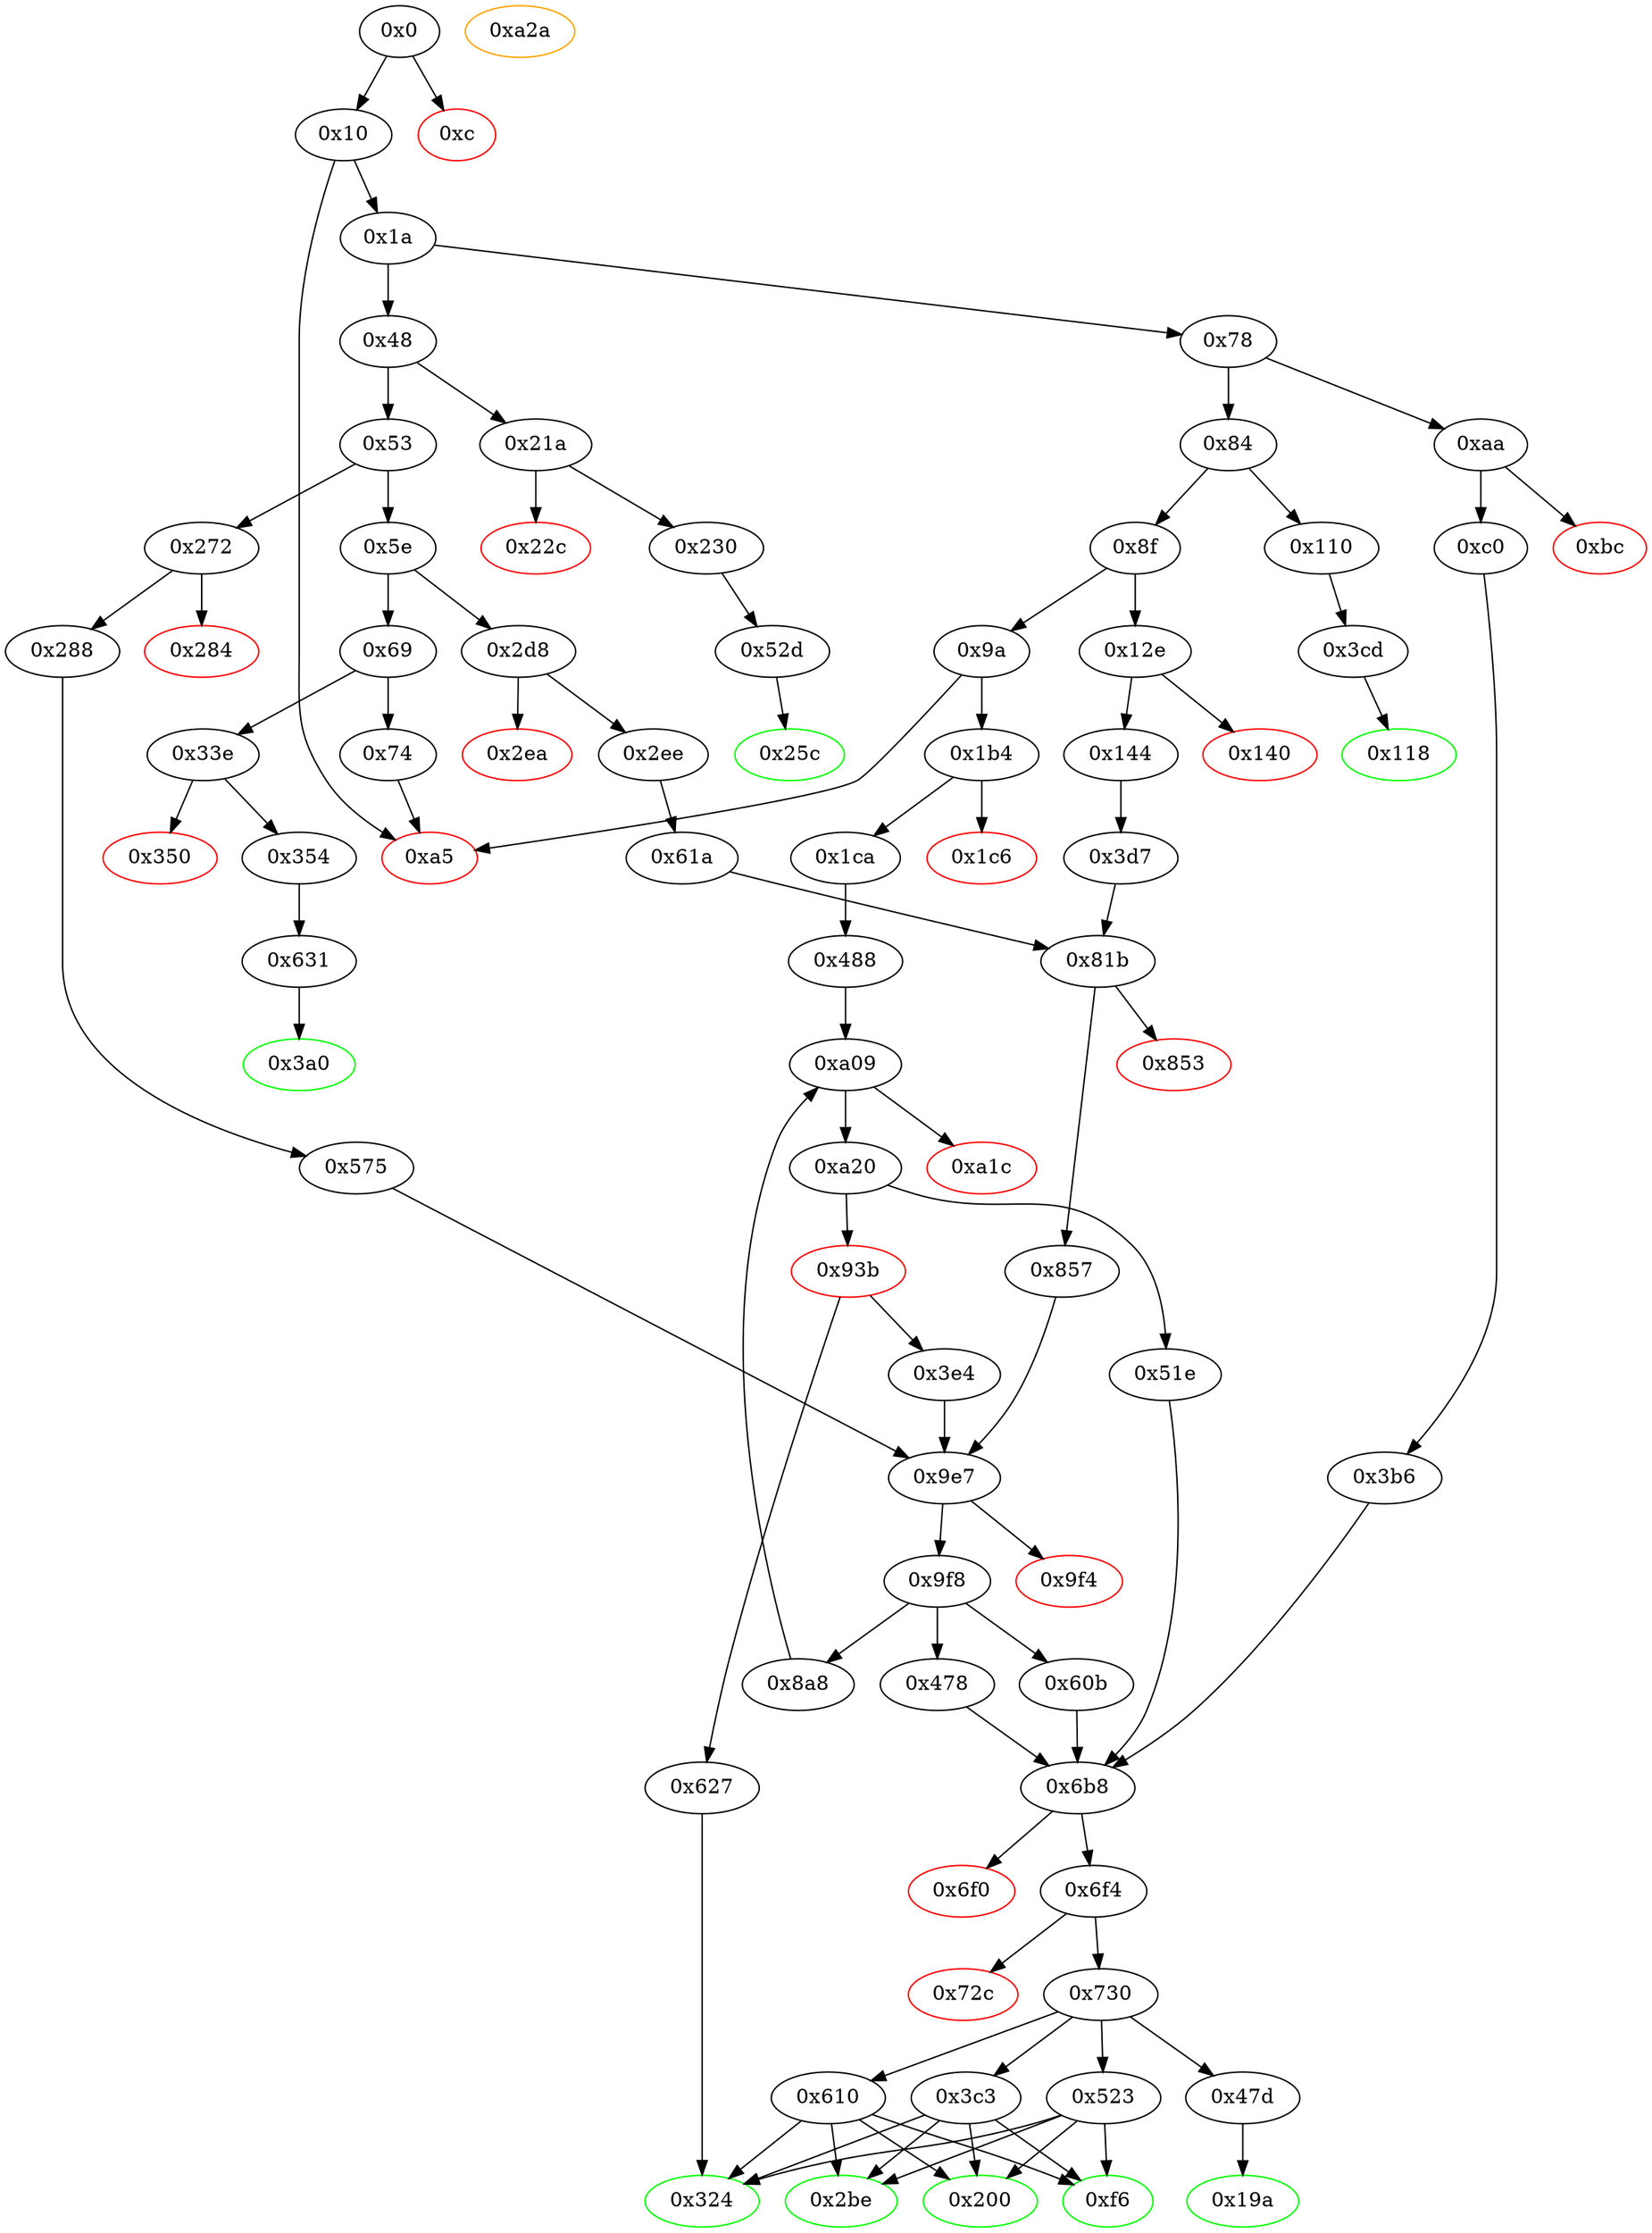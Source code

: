 strict digraph "" {
"0xa5" [color=red, fillcolor=white, id="0xa5", style=filled, tooltip="Block 0xa5\n[0xa5:0xa9]\n---\nPredecessors: [0x10, 0x74, 0x9a]\nSuccessors: []\n---\n0xa5 JUMPDEST\n0xa6 PUSH1 0x0\n0xa8 DUP1\n0xa9 REVERT\n---\n0xa5: JUMPDEST \n0xa6: V42 = 0x0\n0xa9: REVERT 0x0 0x0\n---\nEntry stack: [V13]\nStack pops: 0\nStack additions: []\nExit stack: [V13]\n\nDef sites:\nV13: {0x1a.0x3c}\n"];
"0x2d8" [fillcolor=white, id="0x2d8", style=filled, tooltip="Block 0x2d8\n[0x2d8:0x2e9]\n---\nPredecessors: [0x5e]\nSuccessors: [0x2ea, 0x2ee]\n---\n0x2d8 JUMPDEST\n0x2d9 PUSH2 0x324\n0x2dc PUSH1 0x4\n0x2de DUP1\n0x2df CALLDATASIZE\n0x2e0 SUB\n0x2e1 PUSH1 0x40\n0x2e3 DUP2\n0x2e4 LT\n0x2e5 ISZERO\n0x2e6 PUSH2 0x2ee\n0x2e9 JUMPI\n---\n0x2d8: JUMPDEST \n0x2d9: V200 = 0x324\n0x2dc: V201 = 0x4\n0x2df: V202 = CALLDATASIZE\n0x2e0: V203 = SUB V202 0x4\n0x2e1: V204 = 0x40\n0x2e4: V205 = LT V203 0x40\n0x2e5: V206 = ISZERO V205\n0x2e6: V207 = 0x2ee\n0x2e9: JUMPI 0x2ee V206\n---\nEntry stack: [V13]\nStack pops: 0\nStack additions: [0x324, 0x4, V203]\nExit stack: [V13, 0x324, 0x4, V203]\n\nDef sites:\nV13: {0x1a.0x3c}\n"];
"0x3c3" [fillcolor=white, id="0x3c3", style=filled, tooltip="Block 0x3c3\n[0x3c3:0x3cc]\n---\nPredecessors: [0x730]\nSuccessors: [0xf6, 0x200, 0x2be, 0x324]\n---\n0x3c3 JUMPDEST\n0x3c4 PUSH1 0x1\n0x3c6 SWAP1\n0x3c7 POP\n0x3c8 SWAP3\n0x3c9 SWAP2\n0x3ca POP\n0x3cb POP\n0x3cc JUMP\n---\n0x3c3: JUMPDEST \n0x3c4: V262 = 0x1\n0x3cc: JUMP S3\n---\nEntry stack: [V13, S4, S3, S2, S1, 0x0]\nStack pops: 4\nStack additions: [0x1]\nExit stack: [V13, S4, 0x1]\n\nDef sites:\nV13: {0x1a.0x3c}\nS4: {0x1a.0x3c, 0x12e.0x12f}\nS3: {0x2d8.0x2d9, 0xaa.0xab, 0x272.0x273, 0x1b4.0x1b5, 0x144.0x160}\nS2: {0x288.0x2a4, 0xc0.0xdc, 0x1ca.0x1e6, 0x144.0x180, 0x2ee.0x30a}\nS1: {0x288.0x2ae, 0xc0.0xe6, 0x1ca.0x1f0, 0x144.0x18a, 0x2ee.0x314}\n0x0: {0x488.0x489, 0x61a.0x61b, 0x575.0x576, 0x3d7.0x3d8, 0x3b6.0x3b7}\n"];
"0x10" [fillcolor=white, id="0x10", style=filled, tooltip="Block 0x10\n[0x10:0x19]\n---\nPredecessors: [0x0]\nSuccessors: [0x1a, 0xa5]\n---\n0x10 JUMPDEST\n0x11 POP\n0x12 PUSH1 0x4\n0x14 CALLDATASIZE\n0x15 LT\n0x16 PUSH2 0xa5\n0x19 JUMPI\n---\n0x10: JUMPDEST \n0x12: V6 = 0x4\n0x14: V7 = CALLDATASIZE\n0x15: V8 = LT V7 0x4\n0x16: V9 = 0xa5\n0x19: JUMPI 0xa5 V8\n---\nEntry stack: [V2]\nStack pops: 1\nStack additions: []\nExit stack: []\n\nDef sites:\nV2: {0x0.0x5}\n"];
"0x1a" [fillcolor=white, id="0x1a", style=filled, tooltip="Block 0x1a\n[0x1a:0x47]\n---\nPredecessors: [0x10]\nSuccessors: [0x48, 0x78]\n---\n0x1a PUSH1 0x0\n0x1c CALLDATALOAD\n0x1d PUSH29 0x100000000000000000000000000000000000000000000000000000000\n0x3b SWAP1\n0x3c DIV\n0x3d DUP1\n0x3e PUSH4 0x70a08231\n0x43 GT\n0x44 PUSH2 0x78\n0x47 JUMPI\n---\n0x1a: V10 = 0x0\n0x1c: V11 = CALLDATALOAD 0x0\n0x1d: V12 = 0x100000000000000000000000000000000000000000000000000000000\n0x3c: V13 = DIV V11 0x100000000000000000000000000000000000000000000000000000000\n0x3e: V14 = 0x70a08231\n0x43: V15 = GT 0x70a08231 V13\n0x44: V16 = 0x78\n0x47: JUMPI 0x78 V15\n---\nEntry stack: []\nStack pops: 0\nStack additions: [V13]\nExit stack: [V13]\n\nDef sites:\n"];
"0x6f4" [fillcolor=white, id="0x6f4", style=filled, tooltip="Block 0x6f4\n[0x6f4:0x72b]\n---\nPredecessors: [0x6b8]\nSuccessors: [0x72c, 0x730]\n---\n0x6f4 JUMPDEST\n0x6f5 PUSH1 0x0\n0x6f7 PUSH20 0xffffffffffffffffffffffffffffffffffffffff\n0x70c AND\n0x70d DUP4\n0x70e PUSH20 0xffffffffffffffffffffffffffffffffffffffff\n0x723 AND\n0x724 EQ\n0x725 ISZERO\n0x726 ISZERO\n0x727 ISZERO\n0x728 PUSH2 0x730\n0x72b JUMPI\n---\n0x6f4: JUMPDEST \n0x6f5: V424 = 0x0\n0x6f7: V425 = 0xffffffffffffffffffffffffffffffffffffffff\n0x70c: V426 = AND 0xffffffffffffffffffffffffffffffffffffffff 0x0\n0x70e: V427 = 0xffffffffffffffffffffffffffffffffffffffff\n0x723: V428 = AND 0xffffffffffffffffffffffffffffffffffffffff S2\n0x724: V429 = EQ V428 0x0\n0x725: V430 = ISZERO V429\n0x726: V431 = ISZERO V430\n0x727: V432 = ISZERO V431\n0x728: V433 = 0x730\n0x72b: JUMPI 0x730 V432\n---\nEntry stack: [V13, S9, S8, S7, S6, S5, {0x0, 0x3e4, 0x627}, S3, S2, S1, S0]\nStack pops: 3\nStack additions: [S2, S1, S0]\nExit stack: [V13, S9, S8, S7, S6, S5, {0x0, 0x3e4, 0x627}, S3, S2, S1, S0]\n\nDef sites:\nV13: {0x1a.0x3c}\nS9: {0x1a.0x3c, 0x12e.0x12f}\nS8: {0x2d8.0x2d9, 0x1a.0x3c, 0x144.0x160, 0x12e.0x12f}\nS7: {0x2d8.0x2d9, 0xaa.0xab, 0x144.0x160, 0x2ee.0x30a, 0x144.0x180, 0x272.0x273, 0x1b4.0x1b5}\nS6: {0x288.0x2a4, 0x1ca.0x1e6, 0x2ee.0x314, 0x144.0x18a, 0x2ee.0x30a, 0xc0.0xdc, 0x144.0x180}\nS5: {0x288.0x2ae, 0x61a.0x61b, 0x1ca.0x1f0, 0x2ee.0x314, 0xc0.0xe6, 0x144.0x18a, 0x3d7.0x3d8}\n{0x0, 0x3e4, 0x627}: {0x488.0x489, 0x61a.0x61d, 0x61a.0x61b, 0x3d7.0x3d8, 0x575.0x576, 0x3d7.0x3da, 0x3b6.0x3b7}\nS3: {0x488.0x48b, 0x61a.0x620, 0x3e4_0x3d7.0x3e5, 0x575.0x578, 0x144.0x160, 0x3e4_0x61a.0x3e5, 0x3b6.0x3b9}\nS2: {0x2d8.0x2d9, 0x488.0x48e, 0x144.0x180, 0x2ee.0x30a, 0x575.0x57b, 0x144.0x160, 0x3b6.0x3bc}\nS1: {0x288.0x2a4, 0x1ca.0x1e6, 0x144.0x18a, 0x3e4_0x61a.0x3e9, 0xc0.0xdc, 0x3e4_0x3d7.0x3e9, 0x2ee.0x314}\nS0: {0xa09_0x488.0xa0f, 0x9f8_0x857_0x61a.0x9fd, 0x9f8_0x857_0x3d7.0x9fd, 0x9f8_0x575.0x9fd, 0xa09_0x8a8_0x61a.0xa0f, 0x9f8_0x3e4_0x3d7.0x9fd, 0x9f8_0x3e4_0x61a.0x9fd, 0xc0.0xe6, 0xa09_0x8a8_0x3d7.0xa0f}\n"];
"0xa20" [fillcolor=white, id="0xa20", style=filled, tooltip="Block 0xa20\n[0xa20:0xa29]\n---\nPredecessors: [0xa09]\nSuccessors: [0x51e, 0x93b]\n---\n0xa20 JUMPDEST\n0xa21 DUP1\n0xa22 SWAP2\n0xa23 POP\n0xa24 POP\n0xa25 SWAP3\n0xa26 SWAP2\n0xa27 POP\n0xa28 POP\n0xa29 JUMP\n---\n0xa20: JUMPDEST \n0xa29: JUMP {0x51e, 0x93b}\n---\nEntry stack: [V13, S13, S12, S11, S10, S9, {0x0, 0x3e4, 0x627}, S7, S6, S5, {0x51e, 0x93b}, S3, S2, 0x0, V557]\nStack pops: 5\nStack additions: [S0]\nExit stack: [V13, S13, S12, S11, S10, S9, {0x0, 0x3e4, 0x627}, S7, S6, S5, V557]\n\nDef sites:\nV13: {0x1a.0x3c}\nS13: {0x1a.0x3c, 0x12e.0x12f}\nS12: {0x2d8.0x2d9, 0x1a.0x3c, 0x144.0x160}\nS11: {0x1b4.0x1b5, 0x144.0x180, 0x2ee.0x30a}\nS10: {0x1ca.0x1e6, 0x144.0x18a, 0x2ee.0x314}\nS9: {0x1ca.0x1f0, 0x61a.0x61b, 0x3d7.0x3d8}\n{0x0, 0x3e4, 0x627}: {0x488.0x489, 0x61a.0x61d, 0x3d7.0x3da}\nS7: {0x488.0x48b, 0x61a.0x620, 0x144.0x160}\nS6: {0x488.0x48e, 0x144.0x180, 0x2ee.0x30a}\nS5: {0x1ca.0x1e6, 0x144.0x18a, 0x2ee.0x314}\n{0x51e, 0x93b}: {0x8a8_0x3d7.0x8eb, 0x488.0x490, 0x8a8_0x61a.0x8eb}\nS3: {0x8a8_0x3d7.0x92d, 0x488.0x510, 0x8a8_0x61a.0x92d}\nS2: {0x1ca.0x1f0, 0x144.0x18a, 0x2ee.0x314}\n0x0: {0xa09.0xa0a}\nV557: {0xa09.0xa0f}\n"];
"0x74" [fillcolor=white, id="0x74", style=filled, tooltip="Block 0x74\n[0x74:0x77]\n---\nPredecessors: [0x69]\nSuccessors: [0xa5]\n---\n0x74 PUSH2 0xa5\n0x77 JUMP\n---\n0x74: V29 = 0xa5\n0x77: JUMP 0xa5\n---\nEntry stack: [V13]\nStack pops: 0\nStack additions: []\nExit stack: [V13]\n\nDef sites:\nV13: {0x1a.0x3c}\n"];
"0x627" [fillcolor=white, id="0x627", style=filled, tooltip="Block 0x627\n[0x627:0x630]\n---\nPredecessors: [0x93b]\nSuccessors: [0x324]\n---\n0x627 JUMPDEST\n0x628 PUSH1 0x1\n0x62a SWAP1\n0x62b POP\n0x62c SWAP3\n0x62d SWAP2\n0x62e POP\n0x62f POP\n0x630 JUMP\n---\n0x627: JUMPDEST \n0x628: V387 = 0x1\n0x630: JUMP S3\n---\nEntry stack: [V13, S4, S3, S2, S1, S0]\nStack pops: 4\nStack additions: [0x1]\nExit stack: [V13, S4, 0x1]\n\nDef sites:\nV13: {0x1a.0x3c}\nS4: {0x1a.0x3c, 0x12e.0x12f}\nS3: {0x2d8.0x2d9, 0x1a.0x3c, 0x144.0x160}\nS2: {0x1b4.0x1b5, 0x144.0x180, 0x2ee.0x30a}\nS1: {0x1ca.0x1e6, 0x144.0x18a, 0x2ee.0x314}\nS0: {0x1ca.0x1f0, 0x3d7.0x3d8, 0x61a.0x61b}\n"];
"0x523" [fillcolor=white, id="0x523", style=filled, tooltip="Block 0x523\n[0x523:0x52c]\n---\nPredecessors: [0x730]\nSuccessors: [0xf6, 0x200, 0x2be, 0x324]\n---\n0x523 JUMPDEST\n0x524 PUSH1 0x1\n0x526 SWAP1\n0x527 POP\n0x528 SWAP3\n0x529 SWAP2\n0x52a POP\n0x52b POP\n0x52c JUMP\n---\n0x523: JUMPDEST \n0x524: V335 = 0x1\n0x52c: JUMP S3\n---\nEntry stack: [V13, S4, S3, S2, S1, 0x0]\nStack pops: 4\nStack additions: [0x1]\nExit stack: [V13, S4, 0x1]\n\nDef sites:\nV13: {0x1a.0x3c}\nS4: {0x1a.0x3c, 0x12e.0x12f}\nS3: {0x2d8.0x2d9, 0xaa.0xab, 0x272.0x273, 0x1b4.0x1b5, 0x144.0x160}\nS2: {0x288.0x2a4, 0xc0.0xdc, 0x1ca.0x1e6, 0x144.0x180, 0x2ee.0x30a}\nS1: {0x288.0x2ae, 0xc0.0xe6, 0x1ca.0x1f0, 0x144.0x18a, 0x2ee.0x314}\n0x0: {0x488.0x489, 0x61a.0x61b, 0x575.0x576, 0x3d7.0x3d8, 0x3b6.0x3b7}\n"];
"0xf6" [color=green, fillcolor=white, id="0xf6", style=filled, tooltip="Block 0xf6\n[0xf6:0x10f]\n---\nPredecessors: [0x3c3, 0x523, 0x610]\nSuccessors: []\n---\n0xf6 JUMPDEST\n0xf7 PUSH1 0x40\n0xf9 MLOAD\n0xfa DUP1\n0xfb DUP3\n0xfc ISZERO\n0xfd ISZERO\n0xfe ISZERO\n0xff ISZERO\n0x100 DUP2\n0x101 MSTORE\n0x102 PUSH1 0x20\n0x104 ADD\n0x105 SWAP2\n0x106 POP\n0x107 POP\n0x108 PUSH1 0x40\n0x10a MLOAD\n0x10b DUP1\n0x10c SWAP2\n0x10d SUB\n0x10e SWAP1\n0x10f RETURN\n---\n0xf6: JUMPDEST \n0xf7: V62 = 0x40\n0xf9: V63 = M[0x40]\n0xfc: V64 = ISZERO 0x1\n0xfd: V65 = ISZERO 0x0\n0xfe: V66 = ISZERO 0x1\n0xff: V67 = ISZERO 0x0\n0x101: M[V63] = 0x1\n0x102: V68 = 0x20\n0x104: V69 = ADD 0x20 V63\n0x108: V70 = 0x40\n0x10a: V71 = M[0x40]\n0x10d: V72 = SUB V69 V71\n0x10f: RETURN V71 V72\n---\nEntry stack: [V13, S1, 0x1]\nStack pops: 1\nStack additions: []\nExit stack: [V13, S1]\n\nDef sites:\nV13: {0x1a.0x3c}\nS1: {0x1a.0x3c, 0x12e.0x12f}\n0x1: {0x3c3.0x3c4}\n"];
"0x0" [fillcolor=white, id="0x0", style=filled, tooltip="Block 0x0\n[0x0:0xb]\n---\nPredecessors: []\nSuccessors: [0xc, 0x10]\n---\n0x0 PUSH1 0x80\n0x2 PUSH1 0x40\n0x4 MSTORE\n0x5 CALLVALUE\n0x6 DUP1\n0x7 ISZERO\n0x8 PUSH2 0x10\n0xb JUMPI\n---\n0x0: V0 = 0x80\n0x2: V1 = 0x40\n0x4: M[0x40] = 0x80\n0x5: V2 = CALLVALUE\n0x7: V3 = ISZERO V2\n0x8: V4 = 0x10\n0xb: JUMPI 0x10 V3\n---\nEntry stack: []\nStack pops: 0\nStack additions: [V2]\nExit stack: [V2]\n\nDef sites:\n"];
"0xa2a" [color=orange, fillcolor=white, id="0xa2a", style=filled, tooltip="Block 0xa2a\n[0xa2a:0xa55]\n---\nPredecessors: []\nSuccessors: []\n---\n0xa2a INVALID\n0xa2b LOG1\n0xa2c PUSH6 0x627a7a723058\n0xa33 SHA3\n0xa34 MISSING 0xcf\n0xa35 MLOAD\n0xa36 SLT\n0xa37 SELFDESTRUCT\n0xa38 PUSH25 0x72e18cc75c023f8ff28befb8cfd1f5635c24a1c5f8bf2e63fe\n0xa52 STATICCALL\n0xa53 DUP6\n0xa54 STOP\n0xa55 MISSING 0x29\n---\n0xa2a: INVALID \n0xa2b: LOG S0 S1 S2\n0xa2c: V564 = 0x627a7a723058\n0xa33: V565 = SHA3 0x627a7a723058 S3\n0xa34: MISSING 0xcf\n0xa35: V566 = M[S0]\n0xa36: V567 = SLT V566 S1\n0xa37: SELFDESTRUCT V567\n0xa38: V568 = 0x72e18cc75c023f8ff28befb8cfd1f5635c24a1c5f8bf2e63fe\n0xa52: V569 = STATICCALL 0x72e18cc75c023f8ff28befb8cfd1f5635c24a1c5f8bf2e63fe S0 S1 S2 S3 S4\n0xa54: STOP \n0xa55: MISSING 0x29\n---\nEntry stack: []\nStack pops: 0\nStack additions: [V565, S9, V569, S5, S6, S7, S8, S9]\nExit stack: []\n\nDef sites:\n"];
"0x2ee" [fillcolor=white, id="0x2ee", style=filled, tooltip="Block 0x2ee\n[0x2ee:0x323]\n---\nPredecessors: [0x2d8]\nSuccessors: [0x61a]\n---\n0x2ee JUMPDEST\n0x2ef DUP2\n0x2f0 ADD\n0x2f1 SWAP1\n0x2f2 DUP1\n0x2f3 DUP1\n0x2f4 CALLDATALOAD\n0x2f5 PUSH20 0xffffffffffffffffffffffffffffffffffffffff\n0x30a AND\n0x30b SWAP1\n0x30c PUSH1 0x20\n0x30e ADD\n0x30f SWAP1\n0x310 SWAP3\n0x311 SWAP2\n0x312 SWAP1\n0x313 DUP1\n0x314 CALLDATALOAD\n0x315 SWAP1\n0x316 PUSH1 0x20\n0x318 ADD\n0x319 SWAP1\n0x31a SWAP3\n0x31b SWAP2\n0x31c SWAP1\n0x31d POP\n0x31e POP\n0x31f POP\n0x320 PUSH2 0x61a\n0x323 JUMP\n---\n0x2ee: JUMPDEST \n0x2f0: V209 = ADD 0x4 V203\n0x2f4: V210 = CALLDATALOAD 0x4\n0x2f5: V211 = 0xffffffffffffffffffffffffffffffffffffffff\n0x30a: V212 = AND 0xffffffffffffffffffffffffffffffffffffffff V210\n0x30c: V213 = 0x20\n0x30e: V214 = ADD 0x20 0x4\n0x314: V215 = CALLDATALOAD 0x24\n0x316: V216 = 0x20\n0x318: V217 = ADD 0x20 0x24\n0x320: V218 = 0x61a\n0x323: JUMP 0x61a\n---\nEntry stack: [V13, 0x324, 0x4, V203]\nStack pops: 2\nStack additions: [V212, V215]\nExit stack: [V13, 0x324, V212, V215]\n\nDef sites:\nV13: {0x1a.0x3c}\n0x324: {0x2d8.0x2d9}\n0x4: {0x2d8.0x2dc}\nV203: {0x2d8.0x2e0}\n"];
"0x3d7" [fillcolor=white, id="0x3d7", style=filled, tooltip="Block 0x3d7\n[0x3d7:0x3e3]\n---\nPredecessors: [0x144]\nSuccessors: [0x81b]\n---\n0x3d7 JUMPDEST\n0x3d8 PUSH1 0x0\n0x3da PUSH2 0x3e4\n0x3dd DUP5\n0x3de DUP5\n0x3df DUP5\n0x3e0 PUSH2 0x81b\n0x3e3 JUMP\n---\n0x3d7: JUMPDEST \n0x3d8: V266 = 0x0\n0x3da: V267 = 0x3e4\n0x3e0: V268 = 0x81b\n0x3e3: JUMP 0x81b\n---\nEntry stack: [V13, 0x19a, V94, V99, V102]\nStack pops: 3\nStack additions: [S2, S1, S0, 0x0, 0x3e4, S2, S1, S0]\nExit stack: [V13, 0x19a, V94, V99, V102, 0x0, 0x3e4, V94, V99, V102]\n\nDef sites:\nV13: {0x1a.0x3c}\n0x19a: {0x12e.0x12f}\nV94: {0x144.0x160}\nV99: {0x144.0x180}\nV102: {0x144.0x18a}\n"];
"0x144" [fillcolor=white, id="0x144", style=filled, tooltip="Block 0x144\n[0x144:0x199]\n---\nPredecessors: [0x12e]\nSuccessors: [0x3d7]\n---\n0x144 JUMPDEST\n0x145 DUP2\n0x146 ADD\n0x147 SWAP1\n0x148 DUP1\n0x149 DUP1\n0x14a CALLDATALOAD\n0x14b PUSH20 0xffffffffffffffffffffffffffffffffffffffff\n0x160 AND\n0x161 SWAP1\n0x162 PUSH1 0x20\n0x164 ADD\n0x165 SWAP1\n0x166 SWAP3\n0x167 SWAP2\n0x168 SWAP1\n0x169 DUP1\n0x16a CALLDATALOAD\n0x16b PUSH20 0xffffffffffffffffffffffffffffffffffffffff\n0x180 AND\n0x181 SWAP1\n0x182 PUSH1 0x20\n0x184 ADD\n0x185 SWAP1\n0x186 SWAP3\n0x187 SWAP2\n0x188 SWAP1\n0x189 DUP1\n0x18a CALLDATALOAD\n0x18b SWAP1\n0x18c PUSH1 0x20\n0x18e ADD\n0x18f SWAP1\n0x190 SWAP3\n0x191 SWAP2\n0x192 SWAP1\n0x193 POP\n0x194 POP\n0x195 POP\n0x196 PUSH2 0x3d7\n0x199 JUMP\n---\n0x144: JUMPDEST \n0x146: V91 = ADD 0x4 V85\n0x14a: V92 = CALLDATALOAD 0x4\n0x14b: V93 = 0xffffffffffffffffffffffffffffffffffffffff\n0x160: V94 = AND 0xffffffffffffffffffffffffffffffffffffffff V92\n0x162: V95 = 0x20\n0x164: V96 = ADD 0x20 0x4\n0x16a: V97 = CALLDATALOAD 0x24\n0x16b: V98 = 0xffffffffffffffffffffffffffffffffffffffff\n0x180: V99 = AND 0xffffffffffffffffffffffffffffffffffffffff V97\n0x182: V100 = 0x20\n0x184: V101 = ADD 0x20 0x24\n0x18a: V102 = CALLDATALOAD 0x44\n0x18c: V103 = 0x20\n0x18e: V104 = ADD 0x20 0x44\n0x196: V105 = 0x3d7\n0x199: JUMP 0x3d7\n---\nEntry stack: [V13, 0x19a, 0x4, V85]\nStack pops: 2\nStack additions: [V94, V99, V102]\nExit stack: [V13, 0x19a, V94, V99, V102]\n\nDef sites:\nV13: {0x1a.0x3c}\n0x19a: {0x12e.0x12f}\n0x4: {0x12e.0x132}\nV85: {0x12e.0x136}\n"];
"0xbc" [color=red, fillcolor=white, id="0xbc", style=filled, tooltip="Block 0xbc\n[0xbc:0xbf]\n---\nPredecessors: [0xaa]\nSuccessors: []\n---\n0xbc PUSH1 0x0\n0xbe DUP1\n0xbf REVERT\n---\n0xbc: V51 = 0x0\n0xbf: REVERT 0x0 0x0\n---\nEntry stack: [V13, 0xf6, 0x4, V46]\nStack pops: 0\nStack additions: []\nExit stack: [V13, 0xf6, 0x4, V46]\n\nDef sites:\nV13: {0x1a.0x3c}\n0xf6: {0xaa.0xab}\n0x4: {0xaa.0xae}\nV46: {0xaa.0xb2}\n"];
"0x288" [fillcolor=white, id="0x288", style=filled, tooltip="Block 0x288\n[0x288:0x2bd]\n---\nPredecessors: [0x272]\nSuccessors: [0x575]\n---\n0x288 JUMPDEST\n0x289 DUP2\n0x28a ADD\n0x28b SWAP1\n0x28c DUP1\n0x28d DUP1\n0x28e CALLDATALOAD\n0x28f PUSH20 0xffffffffffffffffffffffffffffffffffffffff\n0x2a4 AND\n0x2a5 SWAP1\n0x2a6 PUSH1 0x20\n0x2a8 ADD\n0x2a9 SWAP1\n0x2aa SWAP3\n0x2ab SWAP2\n0x2ac SWAP1\n0x2ad DUP1\n0x2ae CALLDATALOAD\n0x2af SWAP1\n0x2b0 PUSH1 0x20\n0x2b2 ADD\n0x2b3 SWAP1\n0x2b4 SWAP3\n0x2b5 SWAP2\n0x2b6 SWAP1\n0x2b7 POP\n0x2b8 POP\n0x2b9 POP\n0x2ba PUSH2 0x575\n0x2bd JUMP\n---\n0x288: JUMPDEST \n0x28a: V179 = ADD 0x4 V173\n0x28e: V180 = CALLDATALOAD 0x4\n0x28f: V181 = 0xffffffffffffffffffffffffffffffffffffffff\n0x2a4: V182 = AND 0xffffffffffffffffffffffffffffffffffffffff V180\n0x2a6: V183 = 0x20\n0x2a8: V184 = ADD 0x20 0x4\n0x2ae: V185 = CALLDATALOAD 0x24\n0x2b0: V186 = 0x20\n0x2b2: V187 = ADD 0x20 0x24\n0x2ba: V188 = 0x575\n0x2bd: JUMP 0x575\n---\nEntry stack: [V13, 0x2be, 0x4, V173]\nStack pops: 2\nStack additions: [V182, V185]\nExit stack: [V13, 0x2be, V182, V185]\n\nDef sites:\nV13: {0x1a.0x3c}\n0x2be: {0x272.0x273}\n0x4: {0x272.0x276}\nV173: {0x272.0x27a}\n"];
"0xa09" [fillcolor=white, id="0xa09", style=filled, tooltip="Block 0xa09\n[0xa09:0xa1b]\n---\nPredecessors: [0x488, 0x8a8]\nSuccessors: [0xa1c, 0xa20]\n---\n0xa09 JUMPDEST\n0xa0a PUSH1 0x0\n0xa0c DUP1\n0xa0d DUP3\n0xa0e DUP5\n0xa0f ADD\n0xa10 SWAP1\n0xa11 POP\n0xa12 DUP4\n0xa13 DUP2\n0xa14 LT\n0xa15 ISZERO\n0xa16 ISZERO\n0xa17 ISZERO\n0xa18 PUSH2 0xa20\n0xa1b JUMPI\n---\n0xa09: JUMPDEST \n0xa0a: V556 = 0x0\n0xa0f: V557 = ADD S1 S0\n0xa14: V558 = LT V557 S1\n0xa15: V559 = ISZERO V558\n0xa16: V560 = ISZERO V559\n0xa17: V561 = ISZERO V560\n0xa18: V562 = 0xa20\n0xa1b: JUMPI 0xa20 V561\n---\nEntry stack: [V13, S11, S10, S9, S8, S7, {0x0, 0x3e4, 0x627}, S5, S4, S3, {0x51e, 0x93b}, S1, S0]\nStack pops: 2\nStack additions: [S1, S0, 0x0, V557]\nExit stack: [V13, S11, S10, S9, S8, S7, {0x0, 0x3e4, 0x627}, S5, S4, S3, {0x51e, 0x93b}, S1, S0, 0x0, V557]\n\nDef sites:\nV13: {0x1a.0x3c}\nS11: {0x1a.0x3c, 0x12e.0x12f}\nS10: {0x2d8.0x2d9, 0x1a.0x3c, 0x144.0x160, 0x12e.0x12f}\nS9: {0x2d8.0x2d9, 0x2ee.0x30a, 0x144.0x160, 0x144.0x180, 0x272.0x273, 0x1b4.0x1b5}\nS8: {0x288.0x2a4, 0x1ca.0x1e6, 0x2ee.0x30a, 0x144.0x18a, 0x2ee.0x314, 0x144.0x180}\nS7: {0x288.0x2ae, 0x1ca.0x1f0, 0x61a.0x61b, 0x2ee.0x314, 0x144.0x18a, 0x3d7.0x3d8}\n{0x0, 0x3e4, 0x627}: {0x488.0x489, 0x61a.0x61d, 0x61a.0x61b, 0x3d7.0x3da, 0x575.0x576, 0x3d7.0x3d8}\nS5: {0x488.0x48b, 0x61a.0x620, 0x3e4_0x3d7.0x3e5, 0x575.0x578, 0x144.0x160, 0x3e4_0x61a.0x3e5}\nS4: {0x488.0x48e, 0x2d8.0x2d9, 0x144.0x180, 0x2ee.0x30a, 0x575.0x57b, 0x144.0x160}\nS3: {0x288.0x2a4, 0x1ca.0x1e6, 0x144.0x18a, 0x3e4_0x61a.0x3e9, 0x3e4_0x3d7.0x3e9, 0x2ee.0x314}\n{0x51e, 0x93b}: {0x488.0x490, 0x8a8.0x8eb}\nS1: {0x488.0x510, 0x8a8.0x92d}\nS0: {0x288.0x2a4, 0x1ca.0x1f0, 0x144.0x18a, 0x3e4_0x61a.0x3e9, 0x3e4_0x3d7.0x3e9, 0x2ee.0x314}\n"];
"0x488" [fillcolor=white, id="0x488", style=filled, tooltip="Block 0x488\n[0x488:0x51d]\n---\nPredecessors: [0x1ca]\nSuccessors: [0xa09]\n---\n0x488 JUMPDEST\n0x489 PUSH1 0x0\n0x48b PUSH2 0x523\n0x48e CALLER\n0x48f DUP5\n0x490 PUSH2 0x51e\n0x493 DUP6\n0x494 PUSH1 0x1\n0x496 PUSH1 0x0\n0x498 CALLER\n0x499 PUSH20 0xffffffffffffffffffffffffffffffffffffffff\n0x4ae AND\n0x4af PUSH20 0xffffffffffffffffffffffffffffffffffffffff\n0x4c4 AND\n0x4c5 DUP2\n0x4c6 MSTORE\n0x4c7 PUSH1 0x20\n0x4c9 ADD\n0x4ca SWAP1\n0x4cb DUP2\n0x4cc MSTORE\n0x4cd PUSH1 0x20\n0x4cf ADD\n0x4d0 PUSH1 0x0\n0x4d2 SHA3\n0x4d3 PUSH1 0x0\n0x4d5 DUP10\n0x4d6 PUSH20 0xffffffffffffffffffffffffffffffffffffffff\n0x4eb AND\n0x4ec PUSH20 0xffffffffffffffffffffffffffffffffffffffff\n0x501 AND\n0x502 DUP2\n0x503 MSTORE\n0x504 PUSH1 0x20\n0x506 ADD\n0x507 SWAP1\n0x508 DUP2\n0x509 MSTORE\n0x50a PUSH1 0x20\n0x50c ADD\n0x50d PUSH1 0x0\n0x50f SHA3\n0x510 SLOAD\n0x511 PUSH2 0xa09\n0x514 SWAP1\n0x515 SWAP2\n0x516 SWAP1\n0x517 PUSH4 0xffffffff\n0x51c AND\n0x51d JUMP\n---\n0x488: JUMPDEST \n0x489: V302 = 0x0\n0x48b: V303 = 0x523\n0x48e: V304 = CALLER\n0x490: V305 = 0x51e\n0x494: V306 = 0x1\n0x496: V307 = 0x0\n0x498: V308 = CALLER\n0x499: V309 = 0xffffffffffffffffffffffffffffffffffffffff\n0x4ae: V310 = AND 0xffffffffffffffffffffffffffffffffffffffff V308\n0x4af: V311 = 0xffffffffffffffffffffffffffffffffffffffff\n0x4c4: V312 = AND 0xffffffffffffffffffffffffffffffffffffffff V310\n0x4c6: M[0x0] = V312\n0x4c7: V313 = 0x20\n0x4c9: V314 = ADD 0x20 0x0\n0x4cc: M[0x20] = 0x1\n0x4cd: V315 = 0x20\n0x4cf: V316 = ADD 0x20 0x20\n0x4d0: V317 = 0x0\n0x4d2: V318 = SHA3 0x0 0x40\n0x4d3: V319 = 0x0\n0x4d6: V320 = 0xffffffffffffffffffffffffffffffffffffffff\n0x4eb: V321 = AND 0xffffffffffffffffffffffffffffffffffffffff V129\n0x4ec: V322 = 0xffffffffffffffffffffffffffffffffffffffff\n0x501: V323 = AND 0xffffffffffffffffffffffffffffffffffffffff V321\n0x503: M[0x0] = V323\n0x504: V324 = 0x20\n0x506: V325 = ADD 0x20 0x0\n0x509: M[0x20] = V318\n0x50a: V326 = 0x20\n0x50c: V327 = ADD 0x20 0x20\n0x50d: V328 = 0x0\n0x50f: V329 = SHA3 0x0 0x40\n0x510: V330 = S[V329]\n0x511: V331 = 0xa09\n0x517: V332 = 0xffffffff\n0x51c: V333 = AND 0xffffffff 0xa09\n0x51d: JUMP 0xa09\n---\nEntry stack: [V13, 0x200, V129, V132]\nStack pops: 2\nStack additions: [S1, S0, 0x0, 0x523, V304, S1, 0x51e, V330, S0]\nExit stack: [V13, 0x200, V129, V132, 0x0, 0x523, V304, V129, 0x51e, V330, V132]\n\nDef sites:\nV13: {0x1a.0x3c}\n0x200: {0x1b4.0x1b5}\nV129: {0x1ca.0x1e6}\nV132: {0x1ca.0x1f0}\n"];
"0x575" [fillcolor=white, id="0x575", style=filled, tooltip="Block 0x575\n[0x575:0x60a]\n---\nPredecessors: [0x288]\nSuccessors: [0x9e7]\n---\n0x575 JUMPDEST\n0x576 PUSH1 0x0\n0x578 PUSH2 0x610\n0x57b CALLER\n0x57c DUP5\n0x57d PUSH2 0x60b\n0x580 DUP6\n0x581 PUSH1 0x1\n0x583 PUSH1 0x0\n0x585 CALLER\n0x586 PUSH20 0xffffffffffffffffffffffffffffffffffffffff\n0x59b AND\n0x59c PUSH20 0xffffffffffffffffffffffffffffffffffffffff\n0x5b1 AND\n0x5b2 DUP2\n0x5b3 MSTORE\n0x5b4 PUSH1 0x20\n0x5b6 ADD\n0x5b7 SWAP1\n0x5b8 DUP2\n0x5b9 MSTORE\n0x5ba PUSH1 0x20\n0x5bc ADD\n0x5bd PUSH1 0x0\n0x5bf SHA3\n0x5c0 PUSH1 0x0\n0x5c2 DUP10\n0x5c3 PUSH20 0xffffffffffffffffffffffffffffffffffffffff\n0x5d8 AND\n0x5d9 PUSH20 0xffffffffffffffffffffffffffffffffffffffff\n0x5ee AND\n0x5ef DUP2\n0x5f0 MSTORE\n0x5f1 PUSH1 0x20\n0x5f3 ADD\n0x5f4 SWAP1\n0x5f5 DUP2\n0x5f6 MSTORE\n0x5f7 PUSH1 0x20\n0x5f9 ADD\n0x5fa PUSH1 0x0\n0x5fc SHA3\n0x5fd SLOAD\n0x5fe PUSH2 0x9e7\n0x601 SWAP1\n0x602 SWAP2\n0x603 SWAP1\n0x604 PUSH4 0xffffffff\n0x609 AND\n0x60a JUMP\n---\n0x575: JUMPDEST \n0x576: V349 = 0x0\n0x578: V350 = 0x610\n0x57b: V351 = CALLER\n0x57d: V352 = 0x60b\n0x581: V353 = 0x1\n0x583: V354 = 0x0\n0x585: V355 = CALLER\n0x586: V356 = 0xffffffffffffffffffffffffffffffffffffffff\n0x59b: V357 = AND 0xffffffffffffffffffffffffffffffffffffffff V355\n0x59c: V358 = 0xffffffffffffffffffffffffffffffffffffffff\n0x5b1: V359 = AND 0xffffffffffffffffffffffffffffffffffffffff V357\n0x5b3: M[0x0] = V359\n0x5b4: V360 = 0x20\n0x5b6: V361 = ADD 0x20 0x0\n0x5b9: M[0x20] = 0x1\n0x5ba: V362 = 0x20\n0x5bc: V363 = ADD 0x20 0x20\n0x5bd: V364 = 0x0\n0x5bf: V365 = SHA3 0x0 0x40\n0x5c0: V366 = 0x0\n0x5c3: V367 = 0xffffffffffffffffffffffffffffffffffffffff\n0x5d8: V368 = AND 0xffffffffffffffffffffffffffffffffffffffff V182\n0x5d9: V369 = 0xffffffffffffffffffffffffffffffffffffffff\n0x5ee: V370 = AND 0xffffffffffffffffffffffffffffffffffffffff V368\n0x5f0: M[0x0] = V370\n0x5f1: V371 = 0x20\n0x5f3: V372 = ADD 0x20 0x0\n0x5f6: M[0x20] = V365\n0x5f7: V373 = 0x20\n0x5f9: V374 = ADD 0x20 0x20\n0x5fa: V375 = 0x0\n0x5fc: V376 = SHA3 0x0 0x40\n0x5fd: V377 = S[V376]\n0x5fe: V378 = 0x9e7\n0x604: V379 = 0xffffffff\n0x609: V380 = AND 0xffffffff 0x9e7\n0x60a: JUMP 0x9e7\n---\nEntry stack: [V13, 0x2be, V182, V185]\nStack pops: 2\nStack additions: [S1, S0, 0x0, 0x610, V351, S1, 0x60b, V377, S0]\nExit stack: [V13, 0x2be, V182, V185, 0x0, 0x610, V351, V182, 0x60b, V377, V185]\n\nDef sites:\nV13: {0x1a.0x3c}\n0x2be: {0x272.0x273}\nV182: {0x288.0x2a4}\nV185: {0x288.0x2ae}\n"];
"0x631" [fillcolor=white, id="0x631", style=filled, tooltip="Block 0x631\n[0x631:0x6b7]\n---\nPredecessors: [0x354]\nSuccessors: [0x3a0]\n---\n0x631 JUMPDEST\n0x632 PUSH1 0x0\n0x634 PUSH1 0x1\n0x636 PUSH1 0x0\n0x638 DUP5\n0x639 PUSH20 0xffffffffffffffffffffffffffffffffffffffff\n0x64e AND\n0x64f PUSH20 0xffffffffffffffffffffffffffffffffffffffff\n0x664 AND\n0x665 DUP2\n0x666 MSTORE\n0x667 PUSH1 0x20\n0x669 ADD\n0x66a SWAP1\n0x66b DUP2\n0x66c MSTORE\n0x66d PUSH1 0x20\n0x66f ADD\n0x670 PUSH1 0x0\n0x672 SHA3\n0x673 PUSH1 0x0\n0x675 DUP4\n0x676 PUSH20 0xffffffffffffffffffffffffffffffffffffffff\n0x68b AND\n0x68c PUSH20 0xffffffffffffffffffffffffffffffffffffffff\n0x6a1 AND\n0x6a2 DUP2\n0x6a3 MSTORE\n0x6a4 PUSH1 0x20\n0x6a6 ADD\n0x6a7 SWAP1\n0x6a8 DUP2\n0x6a9 MSTORE\n0x6aa PUSH1 0x20\n0x6ac ADD\n0x6ad PUSH1 0x0\n0x6af SHA3\n0x6b0 SLOAD\n0x6b1 SWAP1\n0x6b2 POP\n0x6b3 SWAP3\n0x6b4 SWAP2\n0x6b5 POP\n0x6b6 POP\n0x6b7 JUMP\n---\n0x631: JUMPDEST \n0x632: V388 = 0x0\n0x634: V389 = 0x1\n0x636: V390 = 0x0\n0x639: V391 = 0xffffffffffffffffffffffffffffffffffffffff\n0x64e: V392 = AND 0xffffffffffffffffffffffffffffffffffffffff V242\n0x64f: V393 = 0xffffffffffffffffffffffffffffffffffffffff\n0x664: V394 = AND 0xffffffffffffffffffffffffffffffffffffffff V392\n0x666: M[0x0] = V394\n0x667: V395 = 0x20\n0x669: V396 = ADD 0x20 0x0\n0x66c: M[0x20] = 0x1\n0x66d: V397 = 0x20\n0x66f: V398 = ADD 0x20 0x20\n0x670: V399 = 0x0\n0x672: V400 = SHA3 0x0 0x40\n0x673: V401 = 0x0\n0x676: V402 = 0xffffffffffffffffffffffffffffffffffffffff\n0x68b: V403 = AND 0xffffffffffffffffffffffffffffffffffffffff V247\n0x68c: V404 = 0xffffffffffffffffffffffffffffffffffffffff\n0x6a1: V405 = AND 0xffffffffffffffffffffffffffffffffffffffff V403\n0x6a3: M[0x0] = V405\n0x6a4: V406 = 0x20\n0x6a6: V407 = ADD 0x20 0x0\n0x6a9: M[0x20] = V400\n0x6aa: V408 = 0x20\n0x6ac: V409 = ADD 0x20 0x20\n0x6ad: V410 = 0x0\n0x6af: V411 = SHA3 0x0 0x40\n0x6b0: V412 = S[V411]\n0x6b7: JUMP 0x3a0\n---\nEntry stack: [V13, 0x3a0, V242, V247]\nStack pops: 3\nStack additions: [V412]\nExit stack: [V13, V412]\n\nDef sites:\nV13: {0x1a.0x3c}\n0x3a0: {0x33e.0x33f}\nV242: {0x354.0x370}\nV247: {0x354.0x390}\n"];
"0x3cd" [fillcolor=white, id="0x3cd", style=filled, tooltip="Block 0x3cd\n[0x3cd:0x3d6]\n---\nPredecessors: [0x110]\nSuccessors: [0x118]\n---\n0x3cd JUMPDEST\n0x3ce PUSH1 0x0\n0x3d0 PUSH1 0x2\n0x3d2 SLOAD\n0x3d3 SWAP1\n0x3d4 POP\n0x3d5 SWAP1\n0x3d6 JUMP\n---\n0x3cd: JUMPDEST \n0x3ce: V263 = 0x0\n0x3d0: V264 = 0x2\n0x3d2: V265 = S[0x2]\n0x3d6: JUMP 0x118\n---\nEntry stack: [V13, 0x118]\nStack pops: 1\nStack additions: [V265]\nExit stack: [V13, V265]\n\nDef sites:\nV13: {0x1a.0x3c}\n0x118: {0x110.0x111}\n"];
"0x33e" [fillcolor=white, id="0x33e", style=filled, tooltip="Block 0x33e\n[0x33e:0x34f]\n---\nPredecessors: [0x69]\nSuccessors: [0x350, 0x354]\n---\n0x33e JUMPDEST\n0x33f PUSH2 0x3a0\n0x342 PUSH1 0x4\n0x344 DUP1\n0x345 CALLDATASIZE\n0x346 SUB\n0x347 PUSH1 0x40\n0x349 DUP2\n0x34a LT\n0x34b ISZERO\n0x34c PUSH2 0x354\n0x34f JUMPI\n---\n0x33e: JUMPDEST \n0x33f: V230 = 0x3a0\n0x342: V231 = 0x4\n0x345: V232 = CALLDATASIZE\n0x346: V233 = SUB V232 0x4\n0x347: V234 = 0x40\n0x34a: V235 = LT V233 0x40\n0x34b: V236 = ISZERO V235\n0x34c: V237 = 0x354\n0x34f: JUMPI 0x354 V236\n---\nEntry stack: [V13]\nStack pops: 0\nStack additions: [0x3a0, 0x4, V233]\nExit stack: [V13, 0x3a0, 0x4, V233]\n\nDef sites:\nV13: {0x1a.0x3c}\n"];
"0x2ea" [color=red, fillcolor=white, id="0x2ea", style=filled, tooltip="Block 0x2ea\n[0x2ea:0x2ed]\n---\nPredecessors: [0x2d8]\nSuccessors: []\n---\n0x2ea PUSH1 0x0\n0x2ec DUP1\n0x2ed REVERT\n---\n0x2ea: V208 = 0x0\n0x2ed: REVERT 0x0 0x0\n---\nEntry stack: [V13, 0x324, 0x4, V203]\nStack pops: 0\nStack additions: []\nExit stack: [V13, 0x324, 0x4, V203]\n\nDef sites:\nV13: {0x1a.0x3c}\n0x324: {0x2d8.0x2d9}\n0x4: {0x2d8.0x2dc}\nV203: {0x2d8.0x2e0}\n"];
"0x1b4" [fillcolor=white, id="0x1b4", style=filled, tooltip="Block 0x1b4\n[0x1b4:0x1c5]\n---\nPredecessors: [0x9a]\nSuccessors: [0x1c6, 0x1ca]\n---\n0x1b4 JUMPDEST\n0x1b5 PUSH2 0x200\n0x1b8 PUSH1 0x4\n0x1ba DUP1\n0x1bb CALLDATASIZE\n0x1bc SUB\n0x1bd PUSH1 0x40\n0x1bf DUP2\n0x1c0 LT\n0x1c1 ISZERO\n0x1c2 PUSH2 0x1ca\n0x1c5 JUMPI\n---\n0x1b4: JUMPDEST \n0x1b5: V117 = 0x200\n0x1b8: V118 = 0x4\n0x1bb: V119 = CALLDATASIZE\n0x1bc: V120 = SUB V119 0x4\n0x1bd: V121 = 0x40\n0x1c0: V122 = LT V120 0x40\n0x1c1: V123 = ISZERO V122\n0x1c2: V124 = 0x1ca\n0x1c5: JUMPI 0x1ca V123\n---\nEntry stack: [V13]\nStack pops: 0\nStack additions: [0x200, 0x4, V120]\nExit stack: [V13, 0x200, 0x4, V120]\n\nDef sites:\nV13: {0x1a.0x3c}\n"];
"0x478" [fillcolor=white, id="0x478", style=filled, tooltip="Block 0x478\n[0x478:0x47c]\n---\nPredecessors: [0x9f8]\nSuccessors: [0x6b8]\n---\n0x478 JUMPDEST\n0x479 PUSH2 0x6b8\n0x47c JUMP\n---\n0x478: JUMPDEST \n0x479: V300 = 0x6b8\n0x47c: JUMP 0x6b8\n---\nEntry stack: [V13, S9, S8, S7, S6, S5, {0x0, 0x3e4, 0x627}, S3, S2, S1, V555]\nStack pops: 0\nStack additions: []\nExit stack: [V13, S9, S8, S7, S6, S5, {0x0, 0x3e4, 0x627}, S3, S2, S1, V555]\n\nDef sites:\nV13: {0x1a.0x3c}\nS9: {0x1a.0x3c, 0x12e.0x12f}\nS8: {0x2d8.0x2d9, 0x1a.0x3c, 0x144.0x160, 0x12e.0x12f}\nS7: {0x2d8.0x2d9, 0x272.0x273, 0x144.0x160, 0x144.0x180, 0x2ee.0x30a}\nS6: {0x288.0x2a4, 0x2ee.0x314, 0x144.0x180, 0x144.0x18a, 0x2ee.0x30a}\nS5: {0x288.0x2ae, 0x61a.0x61b, 0x144.0x18a, 0x3d7.0x3d8, 0x2ee.0x314}\n{0x0, 0x3e4, 0x627}: {0x61a.0x61b, 0x575.0x576, 0x3d7.0x3da, 0x3d7.0x3d8, 0x61a.0x61d}\nS3: {0x3e4_0x3d7.0x3e5, 0x575.0x578, 0x144.0x160, 0x3e4_0x61a.0x3e5, 0x61a.0x620}\nS2: {0x2d8.0x2d9, 0x575.0x57b, 0x144.0x160, 0x144.0x180, 0x2ee.0x30a}\nS1: {0x288.0x2a4, 0x3e4_0x3d7.0x3e9, 0x2ee.0x314, 0x144.0x18a, 0x3e4_0x61a.0x3e9}\nV555: {0x9f8.0x9fd}\n"];
"0x19a" [color=green, fillcolor=white, id="0x19a", style=filled, tooltip="Block 0x19a\n[0x19a:0x1b3]\n---\nPredecessors: [0x47d]\nSuccessors: []\n---\n0x19a JUMPDEST\n0x19b PUSH1 0x40\n0x19d MLOAD\n0x19e DUP1\n0x19f DUP3\n0x1a0 ISZERO\n0x1a1 ISZERO\n0x1a2 ISZERO\n0x1a3 ISZERO\n0x1a4 DUP2\n0x1a5 MSTORE\n0x1a6 PUSH1 0x20\n0x1a8 ADD\n0x1a9 SWAP2\n0x1aa POP\n0x1ab POP\n0x1ac PUSH1 0x40\n0x1ae MLOAD\n0x1af DUP1\n0x1b0 SWAP2\n0x1b1 SUB\n0x1b2 SWAP1\n0x1b3 RETURN\n---\n0x19a: JUMPDEST \n0x19b: V106 = 0x40\n0x19d: V107 = M[0x40]\n0x1a0: V108 = ISZERO 0x1\n0x1a1: V109 = ISZERO 0x0\n0x1a2: V110 = ISZERO 0x1\n0x1a3: V111 = ISZERO 0x0\n0x1a5: M[V107] = 0x1\n0x1a6: V112 = 0x20\n0x1a8: V113 = ADD 0x20 V107\n0x1ac: V114 = 0x40\n0x1ae: V115 = M[0x40]\n0x1b1: V116 = SUB V113 V115\n0x1b3: RETURN V115 V116\n---\nEntry stack: [V13, 0x1]\nStack pops: 1\nStack additions: []\nExit stack: [V13]\n\nDef sites:\nV13: {0x1a.0x3c}\n0x1: {0x47d.0x47e}\n"];
"0x9a" [fillcolor=white, id="0x9a", style=filled, tooltip="Block 0x9a\n[0x9a:0xa4]\n---\nPredecessors: [0x8f]\nSuccessors: [0xa5, 0x1b4]\n---\n0x9a DUP1\n0x9b PUSH4 0x39509351\n0xa0 EQ\n0xa1 PUSH2 0x1b4\n0xa4 JUMPI\n---\n0x9b: V39 = 0x39509351\n0xa0: V40 = EQ 0x39509351 V13\n0xa1: V41 = 0x1b4\n0xa4: JUMPI 0x1b4 V40\n---\nEntry stack: [V13]\nStack pops: 1\nStack additions: [S0]\nExit stack: [V13]\n\nDef sites:\nV13: {0x1a.0x3c}\n"];
"0x3b6" [fillcolor=white, id="0x3b6", style=filled, tooltip="Block 0x3b6\n[0x3b6:0x3c2]\n---\nPredecessors: [0xc0]\nSuccessors: [0x6b8]\n---\n0x3b6 JUMPDEST\n0x3b7 PUSH1 0x0\n0x3b9 PUSH2 0x3c3\n0x3bc CALLER\n0x3bd DUP5\n0x3be DUP5\n0x3bf PUSH2 0x6b8\n0x3c2 JUMP\n---\n0x3b6: JUMPDEST \n0x3b7: V258 = 0x0\n0x3b9: V259 = 0x3c3\n0x3bc: V260 = CALLER\n0x3bf: V261 = 0x6b8\n0x3c2: JUMP 0x6b8\n---\nEntry stack: [V13, 0xf6, V55, V58]\nStack pops: 2\nStack additions: [S1, S0, 0x0, 0x3c3, V260, S1, S0]\nExit stack: [V13, 0xf6, V55, V58, 0x0, 0x3c3, V260, V55, V58]\n\nDef sites:\nV13: {0x1a.0x3c}\n0xf6: {0xaa.0xab}\nV55: {0xc0.0xdc}\nV58: {0xc0.0xe6}\n"];
"0x81b" [fillcolor=white, id="0x81b", style=filled, tooltip="Block 0x81b\n[0x81b:0x852]\n---\nPredecessors: [0x3d7, 0x61a]\nSuccessors: [0x853, 0x857]\n---\n0x81b JUMPDEST\n0x81c PUSH1 0x0\n0x81e PUSH20 0xffffffffffffffffffffffffffffffffffffffff\n0x833 AND\n0x834 DUP3\n0x835 PUSH20 0xffffffffffffffffffffffffffffffffffffffff\n0x84a AND\n0x84b EQ\n0x84c ISZERO\n0x84d ISZERO\n0x84e ISZERO\n0x84f PUSH2 0x857\n0x852 JUMPI\n---\n0x81b: JUMPDEST \n0x81c: V470 = 0x0\n0x81e: V471 = 0xffffffffffffffffffffffffffffffffffffffff\n0x833: V472 = AND 0xffffffffffffffffffffffffffffffffffffffff 0x0\n0x835: V473 = 0xffffffffffffffffffffffffffffffffffffffff\n0x84a: V474 = AND 0xffffffffffffffffffffffffffffffffffffffff S1\n0x84b: V475 = EQ V474 0x0\n0x84c: V476 = ISZERO V475\n0x84d: V477 = ISZERO V476\n0x84e: V478 = ISZERO V477\n0x84f: V479 = 0x857\n0x852: JUMPI 0x857 V478\n---\nEntry stack: [V13, S8, S7, S6, S5, 0x0, {0x3e4, 0x627}, S2, S1, S0]\nStack pops: 2\nStack additions: [S1, S0]\nExit stack: [V13, S8, S7, S6, S5, 0x0, {0x3e4, 0x627}, S2, S1, S0]\n\nDef sites:\nV13: {0x1a.0x3c}\nS8: {0x1a.0x3c, 0x12e.0x12f}\nS7: {0x2d8.0x2d9, 0x144.0x160}\nS6: {0x144.0x180, 0x2ee.0x30a}\nS5: {0x144.0x18a, 0x2ee.0x314}\n0x0: {0x61a.0x61b, 0x3d7.0x3d8}\n{0x3e4, 0x627}: {0x61a.0x61d, 0x3d7.0x3da}\nS2: {0x61a.0x620, 0x144.0x160}\nS1: {0x144.0x180, 0x2ee.0x30a}\nS0: {0x144.0x18a, 0x2ee.0x314}\n"];
"0x9f4" [color=red, fillcolor=white, id="0x9f4", style=filled, tooltip="Block 0x9f4\n[0x9f4:0x9f7]\n---\nPredecessors: [0x9e7]\nSuccessors: []\n---\n0x9f4 PUSH1 0x0\n0x9f6 DUP1\n0x9f7 REVERT\n---\n0x9f4: V553 = 0x0\n0x9f7: REVERT 0x0 0x0\n---\nEntry stack: [V13, S12, S11, S10, S9, S8, {0x0, 0x3e4, 0x627}, S6, S5, S4, {0x478, 0x60b, 0x8a8}, S2, S1, 0x0]\nStack pops: 0\nStack additions: []\nExit stack: [V13, S12, S11, S10, S9, S8, {0x0, 0x3e4, 0x627}, S6, S5, S4, {0x478, 0x60b, 0x8a8}, S2, S1, 0x0]\n\nDef sites:\nV13: {0x1a.0x3c}\nS12: {0x1a.0x3c, 0x12e.0x12f}\nS11: {0x2d8.0x2d9, 0x1a.0x3c, 0x144.0x160, 0x12e.0x12f}\nS10: {0x2d8.0x2d9, 0x272.0x273, 0x144.0x160, 0x144.0x180, 0x2ee.0x30a}\nS9: {0x288.0x2a4, 0x2ee.0x314, 0x144.0x180, 0x144.0x18a, 0x2ee.0x30a}\nS8: {0x288.0x2ae, 0x61a.0x61b, 0x144.0x18a, 0x3d7.0x3d8, 0x2ee.0x314}\n{0x0, 0x3e4, 0x627}: {0x61a.0x61b, 0x575.0x576, 0x3d7.0x3da, 0x3d7.0x3d8, 0x61a.0x61d}\nS6: {0x3e4_0x3d7.0x3e5, 0x575.0x578, 0x144.0x160, 0x3e4_0x61a.0x3e5, 0x61a.0x620}\nS5: {0x2d8.0x2d9, 0x575.0x57b, 0x144.0x160, 0x144.0x180, 0x2ee.0x30a}\nS4: {0x288.0x2a4, 0x3e4_0x3d7.0x3e9, 0x2ee.0x314, 0x144.0x18a, 0x3e4_0x61a.0x3e9}\n{0x478, 0x60b, 0x8a8}: {0x857_0x61a.0x858, 0x3e4_0x61a.0x3ea, 0x575.0x57d, 0x857_0x3d7.0x858, 0x3e4_0x3d7.0x3ea}\nS2: {0x857_0x3d7.0x89a, 0x3e4_0x61a.0x46a, 0x575.0x5fd, 0x857_0x61a.0x89a, 0x3e4_0x3d7.0x46a}\nS1: {0x288.0x2ae, 0x144.0x18a, 0x2ee.0x314}\n0x0: {0x9e7.0x9e8}\n"];
"0x140" [color=red, fillcolor=white, id="0x140", style=filled, tooltip="Block 0x140\n[0x140:0x143]\n---\nPredecessors: [0x12e]\nSuccessors: []\n---\n0x140 PUSH1 0x0\n0x142 DUP1\n0x143 REVERT\n---\n0x140: V90 = 0x0\n0x143: REVERT 0x0 0x0\n---\nEntry stack: [V13, 0x19a, 0x4, V85]\nStack pops: 0\nStack additions: []\nExit stack: [V13, 0x19a, 0x4, V85]\n\nDef sites:\nV13: {0x1a.0x3c}\n0x19a: {0x12e.0x12f}\n0x4: {0x12e.0x132}\nV85: {0x12e.0x136}\n"];
"0x730" [fillcolor=white, id="0x730", style=filled, tooltip="Block 0x730\n[0x730:0x81a]\n---\nPredecessors: [0x6f4]\nSuccessors: [0x3c3, 0x47d, 0x523, 0x610]\n---\n0x730 JUMPDEST\n0x731 DUP1\n0x732 PUSH1 0x1\n0x734 PUSH1 0x0\n0x736 DUP6\n0x737 PUSH20 0xffffffffffffffffffffffffffffffffffffffff\n0x74c AND\n0x74d PUSH20 0xffffffffffffffffffffffffffffffffffffffff\n0x762 AND\n0x763 DUP2\n0x764 MSTORE\n0x765 PUSH1 0x20\n0x767 ADD\n0x768 SWAP1\n0x769 DUP2\n0x76a MSTORE\n0x76b PUSH1 0x20\n0x76d ADD\n0x76e PUSH1 0x0\n0x770 SHA3\n0x771 PUSH1 0x0\n0x773 DUP5\n0x774 PUSH20 0xffffffffffffffffffffffffffffffffffffffff\n0x789 AND\n0x78a PUSH20 0xffffffffffffffffffffffffffffffffffffffff\n0x79f AND\n0x7a0 DUP2\n0x7a1 MSTORE\n0x7a2 PUSH1 0x20\n0x7a4 ADD\n0x7a5 SWAP1\n0x7a6 DUP2\n0x7a7 MSTORE\n0x7a8 PUSH1 0x20\n0x7aa ADD\n0x7ab PUSH1 0x0\n0x7ad SHA3\n0x7ae DUP2\n0x7af SWAP1\n0x7b0 SSTORE\n0x7b1 POP\n0x7b2 DUP2\n0x7b3 PUSH20 0xffffffffffffffffffffffffffffffffffffffff\n0x7c8 AND\n0x7c9 DUP4\n0x7ca PUSH20 0xffffffffffffffffffffffffffffffffffffffff\n0x7df AND\n0x7e0 PUSH32 0x8c5be1e5ebec7d5bd14f71427d1e84f3dd0314c0f7b2291e5b200ac8c7c3b925\n0x801 DUP4\n0x802 PUSH1 0x40\n0x804 MLOAD\n0x805 DUP1\n0x806 DUP3\n0x807 DUP2\n0x808 MSTORE\n0x809 PUSH1 0x20\n0x80b ADD\n0x80c SWAP2\n0x80d POP\n0x80e POP\n0x80f PUSH1 0x40\n0x811 MLOAD\n0x812 DUP1\n0x813 SWAP2\n0x814 SUB\n0x815 SWAP1\n0x816 LOG3\n0x817 POP\n0x818 POP\n0x819 POP\n0x81a JUMP\n---\n0x730: JUMPDEST \n0x732: V435 = 0x1\n0x734: V436 = 0x0\n0x737: V437 = 0xffffffffffffffffffffffffffffffffffffffff\n0x74c: V438 = AND 0xffffffffffffffffffffffffffffffffffffffff S2\n0x74d: V439 = 0xffffffffffffffffffffffffffffffffffffffff\n0x762: V440 = AND 0xffffffffffffffffffffffffffffffffffffffff V438\n0x764: M[0x0] = V440\n0x765: V441 = 0x20\n0x767: V442 = ADD 0x20 0x0\n0x76a: M[0x20] = 0x1\n0x76b: V443 = 0x20\n0x76d: V444 = ADD 0x20 0x20\n0x76e: V445 = 0x0\n0x770: V446 = SHA3 0x0 0x40\n0x771: V447 = 0x0\n0x774: V448 = 0xffffffffffffffffffffffffffffffffffffffff\n0x789: V449 = AND 0xffffffffffffffffffffffffffffffffffffffff S1\n0x78a: V450 = 0xffffffffffffffffffffffffffffffffffffffff\n0x79f: V451 = AND 0xffffffffffffffffffffffffffffffffffffffff V449\n0x7a1: M[0x0] = V451\n0x7a2: V452 = 0x20\n0x7a4: V453 = ADD 0x20 0x0\n0x7a7: M[0x20] = V446\n0x7a8: V454 = 0x20\n0x7aa: V455 = ADD 0x20 0x20\n0x7ab: V456 = 0x0\n0x7ad: V457 = SHA3 0x0 0x40\n0x7b0: S[V457] = S0\n0x7b3: V458 = 0xffffffffffffffffffffffffffffffffffffffff\n0x7c8: V459 = AND 0xffffffffffffffffffffffffffffffffffffffff S1\n0x7ca: V460 = 0xffffffffffffffffffffffffffffffffffffffff\n0x7df: V461 = AND 0xffffffffffffffffffffffffffffffffffffffff S2\n0x7e0: V462 = 0x8c5be1e5ebec7d5bd14f71427d1e84f3dd0314c0f7b2291e5b200ac8c7c3b925\n0x802: V463 = 0x40\n0x804: V464 = M[0x40]\n0x808: M[V464] = S0\n0x809: V465 = 0x20\n0x80b: V466 = ADD 0x20 V464\n0x80f: V467 = 0x40\n0x811: V468 = M[0x40]\n0x814: V469 = SUB V466 V468\n0x816: LOG V468 V469 0x8c5be1e5ebec7d5bd14f71427d1e84f3dd0314c0f7b2291e5b200ac8c7c3b925 V461 V459\n0x81a: JUMP {0x3c3, 0x47d, 0x523, 0x610}\n---\nEntry stack: [V13, S8, S7, S6, S5, 0x0, {0x3c3, 0x47d, 0x523, 0x610}, S2, S1, S0]\nStack pops: 4\nStack additions: []\nExit stack: [V13, S8, S7, S6, S5, 0x0]\n\nDef sites:\nV13: {0x1a.0x3c}\nS8: {0x1a.0x3c, 0x12e.0x12f}\nS7: {0x2d8.0x2d9, 0xaa.0xab, 0x272.0x273, 0x1b4.0x1b5, 0x144.0x160}\nS6: {0x288.0x2a4, 0xc0.0xdc, 0x1ca.0x1e6, 0x144.0x180, 0x2ee.0x30a}\nS5: {0x288.0x2ae, 0xc0.0xe6, 0x1ca.0x1f0, 0x144.0x18a, 0x2ee.0x314}\n0x0: {0x488.0x489, 0x61a.0x61b, 0x575.0x576, 0x3d7.0x3d8, 0x3b6.0x3b7}\n{0x3c3, 0x47d, 0x523, 0x610}: {0x488.0x48b, 0x3e4_0x3d7.0x3e5, 0x575.0x578, 0x3e4_0x61a.0x3e5, 0x3b6.0x3b9}\nS2: {0x488.0x48e, 0x575.0x57b, 0x144.0x160, 0x2d8.0x2d9, 0x3b6.0x3bc}\nS1: {0x288.0x2a4, 0xc0.0xdc, 0x3e4_0x61a.0x3e9, 0x1ca.0x1e6, 0x3e4_0x3d7.0x3e9}\nS0: {0xc0.0xe6, 0x9f8_0x575.0x9fd, 0x9f8_0x3e4_0x3d7.0x9fd, 0x9f8_0x3e4_0x61a.0x9fd, 0xa09_0x488.0xa0f}\n"];
"0x93b" [color=red, fillcolor=white, id="0x93b", style=filled, tooltip="Block 0x93b\n[0x93b:0x9e6]\n---\nPredecessors: [0xa20]\nSuccessors: [0x3e4, 0x627]\n---\n0x93b JUMPDEST\n0x93c PUSH1 0x0\n0x93e DUP1\n0x93f DUP5\n0x940 PUSH20 0xffffffffffffffffffffffffffffffffffffffff\n0x955 AND\n0x956 PUSH20 0xffffffffffffffffffffffffffffffffffffffff\n0x96b AND\n0x96c DUP2\n0x96d MSTORE\n0x96e PUSH1 0x20\n0x970 ADD\n0x971 SWAP1\n0x972 DUP2\n0x973 MSTORE\n0x974 PUSH1 0x20\n0x976 ADD\n0x977 PUSH1 0x0\n0x979 SHA3\n0x97a DUP2\n0x97b SWAP1\n0x97c SSTORE\n0x97d POP\n0x97e DUP2\n0x97f PUSH20 0xffffffffffffffffffffffffffffffffffffffff\n0x994 AND\n0x995 DUP4\n0x996 PUSH20 0xffffffffffffffffffffffffffffffffffffffff\n0x9ab AND\n0x9ac PUSH32 0xddf252ad1be2c89b69c2b068fc378daa952ba7f163c4a11628f55a4df523b3ef\n0x9cd DUP4\n0x9ce PUSH1 0x40\n0x9d0 MLOAD\n0x9d1 DUP1\n0x9d2 DUP3\n0x9d3 DUP2\n0x9d4 MSTORE\n0x9d5 PUSH1 0x20\n0x9d7 ADD\n0x9d8 SWAP2\n0x9d9 POP\n0x9da POP\n0x9db PUSH1 0x40\n0x9dd MLOAD\n0x9de DUP1\n0x9df SWAP2\n0x9e0 SUB\n0x9e1 SWAP1\n0x9e2 LOG3\n0x9e3 POP\n0x9e4 POP\n0x9e5 POP\n0x9e6 JUMP\n---\n0x93b: JUMPDEST \n0x93c: V524 = 0x0\n0x940: V525 = 0xffffffffffffffffffffffffffffffffffffffff\n0x955: V526 = AND 0xffffffffffffffffffffffffffffffffffffffff S2\n0x956: V527 = 0xffffffffffffffffffffffffffffffffffffffff\n0x96b: V528 = AND 0xffffffffffffffffffffffffffffffffffffffff V526\n0x96d: M[0x0] = V528\n0x96e: V529 = 0x20\n0x970: V530 = ADD 0x20 0x0\n0x973: M[0x20] = 0x0\n0x974: V531 = 0x20\n0x976: V532 = ADD 0x20 0x20\n0x977: V533 = 0x0\n0x979: V534 = SHA3 0x0 0x40\n0x97c: S[V534] = S0\n0x97f: V535 = 0xffffffffffffffffffffffffffffffffffffffff\n0x994: V536 = AND 0xffffffffffffffffffffffffffffffffffffffff S2\n0x996: V537 = 0xffffffffffffffffffffffffffffffffffffffff\n0x9ab: V538 = AND 0xffffffffffffffffffffffffffffffffffffffff S3\n0x9ac: V539 = 0xddf252ad1be2c89b69c2b068fc378daa952ba7f163c4a11628f55a4df523b3ef\n0x9ce: V540 = 0x40\n0x9d0: V541 = M[0x40]\n0x9d4: M[V541] = S1\n0x9d5: V542 = 0x20\n0x9d7: V543 = ADD 0x20 V541\n0x9db: V544 = 0x40\n0x9dd: V545 = M[0x40]\n0x9e0: V546 = SUB V543 V545\n0x9e2: LOG V545 V546 0xddf252ad1be2c89b69c2b068fc378daa952ba7f163c4a11628f55a4df523b3ef V538 V536\n0x9e6: THROW \n---\nEntry stack: [V13, S9, S8, S7, S6, S5, {0x0, 0x3e4, 0x627}, S3, S2, S1, S0]\nStack pops: 5\nStack additions: []\nExit stack: [V13, S9, S8, S7, S6, S5]\n\nDef sites:\nV13: {0x1a.0x3c}\nS9: {0x1a.0x3c, 0x12e.0x12f}\nS8: {0x2d8.0x2d9, 0x1a.0x3c, 0x144.0x160}\nS7: {0x1b4.0x1b5, 0x144.0x180, 0x2ee.0x30a}\nS6: {0x1ca.0x1e6, 0x144.0x18a, 0x2ee.0x314}\nS5: {0x1ca.0x1f0, 0x3d7.0x3d8, 0x61a.0x61b}\n{0x0, 0x3e4, 0x627}: {0x488.0x489, 0x61a.0x61d, 0x3d7.0x3da}\nS3: {0x488.0x48b, 0x61a.0x620, 0x144.0x160}\nS2: {0x488.0x48e, 0x144.0x180, 0x2ee.0x30a}\nS1: {0x1ca.0x1e6, 0x144.0x18a, 0x2ee.0x314}\nS0: {0xa09_0x8a8_0x61a.0xa0f, 0xa09_0x488.0xa0f, 0xa09_0x8a8_0x3d7.0xa0f}\n"];
"0x78" [fillcolor=white, id="0x78", style=filled, tooltip="Block 0x78\n[0x78:0x83]\n---\nPredecessors: [0x1a]\nSuccessors: [0x84, 0xaa]\n---\n0x78 JUMPDEST\n0x79 DUP1\n0x7a PUSH4 0x95ea7b3\n0x7f EQ\n0x80 PUSH2 0xaa\n0x83 JUMPI\n---\n0x78: JUMPDEST \n0x7a: V30 = 0x95ea7b3\n0x7f: V31 = EQ 0x95ea7b3 V13\n0x80: V32 = 0xaa\n0x83: JUMPI 0xaa V31\n---\nEntry stack: [V13]\nStack pops: 1\nStack additions: [S0]\nExit stack: [V13]\n\nDef sites:\nV13: {0x1a.0x3c}\n"];
"0xc0" [fillcolor=white, id="0xc0", style=filled, tooltip="Block 0xc0\n[0xc0:0xf5]\n---\nPredecessors: [0xaa]\nSuccessors: [0x3b6]\n---\n0xc0 JUMPDEST\n0xc1 DUP2\n0xc2 ADD\n0xc3 SWAP1\n0xc4 DUP1\n0xc5 DUP1\n0xc6 CALLDATALOAD\n0xc7 PUSH20 0xffffffffffffffffffffffffffffffffffffffff\n0xdc AND\n0xdd SWAP1\n0xde PUSH1 0x20\n0xe0 ADD\n0xe1 SWAP1\n0xe2 SWAP3\n0xe3 SWAP2\n0xe4 SWAP1\n0xe5 DUP1\n0xe6 CALLDATALOAD\n0xe7 SWAP1\n0xe8 PUSH1 0x20\n0xea ADD\n0xeb SWAP1\n0xec SWAP3\n0xed SWAP2\n0xee SWAP1\n0xef POP\n0xf0 POP\n0xf1 POP\n0xf2 PUSH2 0x3b6\n0xf5 JUMP\n---\n0xc0: JUMPDEST \n0xc2: V52 = ADD 0x4 V46\n0xc6: V53 = CALLDATALOAD 0x4\n0xc7: V54 = 0xffffffffffffffffffffffffffffffffffffffff\n0xdc: V55 = AND 0xffffffffffffffffffffffffffffffffffffffff V53\n0xde: V56 = 0x20\n0xe0: V57 = ADD 0x20 0x4\n0xe6: V58 = CALLDATALOAD 0x24\n0xe8: V59 = 0x20\n0xea: V60 = ADD 0x20 0x24\n0xf2: V61 = 0x3b6\n0xf5: JUMP 0x3b6\n---\nEntry stack: [V13, 0xf6, 0x4, V46]\nStack pops: 2\nStack additions: [V55, V58]\nExit stack: [V13, 0xf6, V55, V58]\n\nDef sites:\nV13: {0x1a.0x3c}\n0xf6: {0xaa.0xab}\n0x4: {0xaa.0xae}\nV46: {0xaa.0xb2}\n"];
"0x350" [color=red, fillcolor=white, id="0x350", style=filled, tooltip="Block 0x350\n[0x350:0x353]\n---\nPredecessors: [0x33e]\nSuccessors: []\n---\n0x350 PUSH1 0x0\n0x352 DUP1\n0x353 REVERT\n---\n0x350: V238 = 0x0\n0x353: REVERT 0x0 0x0\n---\nEntry stack: [V13, 0x3a0, 0x4, V233]\nStack pops: 0\nStack additions: []\nExit stack: [V13, 0x3a0, 0x4, V233]\n\nDef sites:\nV13: {0x1a.0x3c}\n0x3a0: {0x33e.0x33f}\n0x4: {0x33e.0x342}\nV233: {0x33e.0x346}\n"];
"0x25c" [color=green, fillcolor=white, id="0x25c", style=filled, tooltip="Block 0x25c\n[0x25c:0x271]\n---\nPredecessors: [0x52d]\nSuccessors: []\n---\n0x25c JUMPDEST\n0x25d PUSH1 0x40\n0x25f MLOAD\n0x260 DUP1\n0x261 DUP3\n0x262 DUP2\n0x263 MSTORE\n0x264 PUSH1 0x20\n0x266 ADD\n0x267 SWAP2\n0x268 POP\n0x269 POP\n0x26a PUSH1 0x40\n0x26c MLOAD\n0x26d DUP1\n0x26e SWAP2\n0x26f SUB\n0x270 SWAP1\n0x271 RETURN\n---\n0x25c: JUMPDEST \n0x25d: V163 = 0x40\n0x25f: V164 = M[0x40]\n0x263: M[V164] = V348\n0x264: V165 = 0x20\n0x266: V166 = ADD 0x20 V164\n0x26a: V167 = 0x40\n0x26c: V168 = M[0x40]\n0x26f: V169 = SUB V166 V168\n0x271: RETURN V168 V169\n---\nEntry stack: [V13, V348]\nStack pops: 1\nStack additions: []\nExit stack: [V13]\n\nDef sites:\nV13: {0x1a.0x3c}\nV348: {0x52d.0x56e}\n"];
"0x354" [fillcolor=white, id="0x354", style=filled, tooltip="Block 0x354\n[0x354:0x39f]\n---\nPredecessors: [0x33e]\nSuccessors: [0x631]\n---\n0x354 JUMPDEST\n0x355 DUP2\n0x356 ADD\n0x357 SWAP1\n0x358 DUP1\n0x359 DUP1\n0x35a CALLDATALOAD\n0x35b PUSH20 0xffffffffffffffffffffffffffffffffffffffff\n0x370 AND\n0x371 SWAP1\n0x372 PUSH1 0x20\n0x374 ADD\n0x375 SWAP1\n0x376 SWAP3\n0x377 SWAP2\n0x378 SWAP1\n0x379 DUP1\n0x37a CALLDATALOAD\n0x37b PUSH20 0xffffffffffffffffffffffffffffffffffffffff\n0x390 AND\n0x391 SWAP1\n0x392 PUSH1 0x20\n0x394 ADD\n0x395 SWAP1\n0x396 SWAP3\n0x397 SWAP2\n0x398 SWAP1\n0x399 POP\n0x39a POP\n0x39b POP\n0x39c PUSH2 0x631\n0x39f JUMP\n---\n0x354: JUMPDEST \n0x356: V239 = ADD 0x4 V233\n0x35a: V240 = CALLDATALOAD 0x4\n0x35b: V241 = 0xffffffffffffffffffffffffffffffffffffffff\n0x370: V242 = AND 0xffffffffffffffffffffffffffffffffffffffff V240\n0x372: V243 = 0x20\n0x374: V244 = ADD 0x20 0x4\n0x37a: V245 = CALLDATALOAD 0x24\n0x37b: V246 = 0xffffffffffffffffffffffffffffffffffffffff\n0x390: V247 = AND 0xffffffffffffffffffffffffffffffffffffffff V245\n0x392: V248 = 0x20\n0x394: V249 = ADD 0x20 0x24\n0x39c: V250 = 0x631\n0x39f: JUMP 0x631\n---\nEntry stack: [V13, 0x3a0, 0x4, V233]\nStack pops: 2\nStack additions: [V242, V247]\nExit stack: [V13, 0x3a0, V242, V247]\n\nDef sites:\nV13: {0x1a.0x3c}\n0x3a0: {0x33e.0x33f}\n0x4: {0x33e.0x342}\nV233: {0x33e.0x346}\n"];
"0x230" [fillcolor=white, id="0x230", style=filled, tooltip="Block 0x230\n[0x230:0x25b]\n---\nPredecessors: [0x21a]\nSuccessors: [0x52d]\n---\n0x230 JUMPDEST\n0x231 DUP2\n0x232 ADD\n0x233 SWAP1\n0x234 DUP1\n0x235 DUP1\n0x236 CALLDATALOAD\n0x237 PUSH20 0xffffffffffffffffffffffffffffffffffffffff\n0x24c AND\n0x24d SWAP1\n0x24e PUSH1 0x20\n0x250 ADD\n0x251 SWAP1\n0x252 SWAP3\n0x253 SWAP2\n0x254 SWAP1\n0x255 POP\n0x256 POP\n0x257 POP\n0x258 PUSH2 0x52d\n0x25b JUMP\n---\n0x230: JUMPDEST \n0x232: V156 = ADD 0x4 V150\n0x236: V157 = CALLDATALOAD 0x4\n0x237: V158 = 0xffffffffffffffffffffffffffffffffffffffff\n0x24c: V159 = AND 0xffffffffffffffffffffffffffffffffffffffff V157\n0x24e: V160 = 0x20\n0x250: V161 = ADD 0x20 0x4\n0x258: V162 = 0x52d\n0x25b: JUMP 0x52d\n---\nEntry stack: [V13, 0x25c, 0x4, V150]\nStack pops: 2\nStack additions: [V159]\nExit stack: [V13, 0x25c, V159]\n\nDef sites:\nV13: {0x1a.0x3c}\n0x25c: {0x21a.0x21b}\n0x4: {0x21a.0x21e}\nV150: {0x21a.0x222}\n"];
"0x8a8" [fillcolor=white, id="0x8a8", style=filled, tooltip="Block 0x8a8\n[0x8a8:0x93a]\n---\nPredecessors: [0x9f8]\nSuccessors: [0xa09]\n---\n0x8a8 JUMPDEST\n0x8a9 PUSH1 0x0\n0x8ab DUP1\n0x8ac DUP6\n0x8ad PUSH20 0xffffffffffffffffffffffffffffffffffffffff\n0x8c2 AND\n0x8c3 PUSH20 0xffffffffffffffffffffffffffffffffffffffff\n0x8d8 AND\n0x8d9 DUP2\n0x8da MSTORE\n0x8db PUSH1 0x20\n0x8dd ADD\n0x8de SWAP1\n0x8df DUP2\n0x8e0 MSTORE\n0x8e1 PUSH1 0x20\n0x8e3 ADD\n0x8e4 PUSH1 0x0\n0x8e6 SHA3\n0x8e7 DUP2\n0x8e8 SWAP1\n0x8e9 SSTORE\n0x8ea POP\n0x8eb PUSH2 0x93b\n0x8ee DUP2\n0x8ef PUSH1 0x0\n0x8f1 DUP1\n0x8f2 DUP6\n0x8f3 PUSH20 0xffffffffffffffffffffffffffffffffffffffff\n0x908 AND\n0x909 PUSH20 0xffffffffffffffffffffffffffffffffffffffff\n0x91e AND\n0x91f DUP2\n0x920 MSTORE\n0x921 PUSH1 0x20\n0x923 ADD\n0x924 SWAP1\n0x925 DUP2\n0x926 MSTORE\n0x927 PUSH1 0x20\n0x929 ADD\n0x92a PUSH1 0x0\n0x92c SHA3\n0x92d SLOAD\n0x92e PUSH2 0xa09\n0x931 SWAP1\n0x932 SWAP2\n0x933 SWAP1\n0x934 PUSH4 0xffffffff\n0x939 AND\n0x93a JUMP\n---\n0x8a8: JUMPDEST \n0x8a9: V497 = 0x0\n0x8ad: V498 = 0xffffffffffffffffffffffffffffffffffffffff\n0x8c2: V499 = AND 0xffffffffffffffffffffffffffffffffffffffff S3\n0x8c3: V500 = 0xffffffffffffffffffffffffffffffffffffffff\n0x8d8: V501 = AND 0xffffffffffffffffffffffffffffffffffffffff V499\n0x8da: M[0x0] = V501\n0x8db: V502 = 0x20\n0x8dd: V503 = ADD 0x20 0x0\n0x8e0: M[0x20] = 0x0\n0x8e1: V504 = 0x20\n0x8e3: V505 = ADD 0x20 0x20\n0x8e4: V506 = 0x0\n0x8e6: V507 = SHA3 0x0 0x40\n0x8e9: S[V507] = V555\n0x8eb: V508 = 0x93b\n0x8ef: V509 = 0x0\n0x8f3: V510 = 0xffffffffffffffffffffffffffffffffffffffff\n0x908: V511 = AND 0xffffffffffffffffffffffffffffffffffffffff S2\n0x909: V512 = 0xffffffffffffffffffffffffffffffffffffffff\n0x91e: V513 = AND 0xffffffffffffffffffffffffffffffffffffffff V511\n0x920: M[0x0] = V513\n0x921: V514 = 0x20\n0x923: V515 = ADD 0x20 0x0\n0x926: M[0x20] = 0x0\n0x927: V516 = 0x20\n0x929: V517 = ADD 0x20 0x20\n0x92a: V518 = 0x0\n0x92c: V519 = SHA3 0x0 0x40\n0x92d: V520 = S[V519]\n0x92e: V521 = 0xa09\n0x934: V522 = 0xffffffff\n0x939: V523 = AND 0xffffffff 0xa09\n0x93a: JUMP 0xa09\n---\nEntry stack: [V13, S9, S8, S7, S6, S5, {0x0, 0x3e4, 0x627}, S3, S2, S1, V555]\nStack pops: 4\nStack additions: [S3, S2, S1, 0x93b, V520, S1]\nExit stack: [V13, S9, S8, S7, S6, S5, {0x0, 0x3e4, 0x627}, S3, S2, S1, 0x93b, V520, S1]\n\nDef sites:\nV13: {0x1a.0x3c}\nS9: {0x1a.0x3c, 0x12e.0x12f}\nS8: {0x2d8.0x2d9, 0x1a.0x3c, 0x144.0x160, 0x12e.0x12f}\nS7: {0x2d8.0x2d9, 0x272.0x273, 0x144.0x160, 0x144.0x180, 0x2ee.0x30a}\nS6: {0x288.0x2a4, 0x2ee.0x314, 0x144.0x180, 0x144.0x18a, 0x2ee.0x30a}\nS5: {0x288.0x2ae, 0x61a.0x61b, 0x144.0x18a, 0x3d7.0x3d8, 0x2ee.0x314}\n{0x0, 0x3e4, 0x627}: {0x61a.0x61b, 0x575.0x576, 0x3d7.0x3da, 0x3d7.0x3d8, 0x61a.0x61d}\nS3: {0x3e4_0x3d7.0x3e5, 0x575.0x578, 0x144.0x160, 0x3e4_0x61a.0x3e5, 0x61a.0x620}\nS2: {0x2d8.0x2d9, 0x575.0x57b, 0x144.0x160, 0x144.0x180, 0x2ee.0x30a}\nS1: {0x288.0x2a4, 0x3e4_0x3d7.0x3e9, 0x2ee.0x314, 0x144.0x18a, 0x3e4_0x61a.0x3e9}\nV555: {0x9f8.0x9fd}\n"];
"0x272" [fillcolor=white, id="0x272", style=filled, tooltip="Block 0x272\n[0x272:0x283]\n---\nPredecessors: [0x53]\nSuccessors: [0x284, 0x288]\n---\n0x272 JUMPDEST\n0x273 PUSH2 0x2be\n0x276 PUSH1 0x4\n0x278 DUP1\n0x279 CALLDATASIZE\n0x27a SUB\n0x27b PUSH1 0x40\n0x27d DUP2\n0x27e LT\n0x27f ISZERO\n0x280 PUSH2 0x288\n0x283 JUMPI\n---\n0x272: JUMPDEST \n0x273: V170 = 0x2be\n0x276: V171 = 0x4\n0x279: V172 = CALLDATASIZE\n0x27a: V173 = SUB V172 0x4\n0x27b: V174 = 0x40\n0x27e: V175 = LT V173 0x40\n0x27f: V176 = ISZERO V175\n0x280: V177 = 0x288\n0x283: JUMPI 0x288 V176\n---\nEntry stack: [V13]\nStack pops: 0\nStack additions: [0x2be, 0x4, V173]\nExit stack: [V13, 0x2be, 0x4, V173]\n\nDef sites:\nV13: {0x1a.0x3c}\n"];
"0x6b8" [fillcolor=white, id="0x6b8", style=filled, tooltip="Block 0x6b8\n[0x6b8:0x6ef]\n---\nPredecessors: [0x3b6, 0x478, 0x51e, 0x60b]\nSuccessors: [0x6f0, 0x6f4]\n---\n0x6b8 JUMPDEST\n0x6b9 PUSH1 0x0\n0x6bb PUSH20 0xffffffffffffffffffffffffffffffffffffffff\n0x6d0 AND\n0x6d1 DUP3\n0x6d2 PUSH20 0xffffffffffffffffffffffffffffffffffffffff\n0x6e7 AND\n0x6e8 EQ\n0x6e9 ISZERO\n0x6ea ISZERO\n0x6eb ISZERO\n0x6ec PUSH2 0x6f4\n0x6ef JUMPI\n---\n0x6b8: JUMPDEST \n0x6b9: V413 = 0x0\n0x6bb: V414 = 0xffffffffffffffffffffffffffffffffffffffff\n0x6d0: V415 = AND 0xffffffffffffffffffffffffffffffffffffffff 0x0\n0x6d2: V416 = 0xffffffffffffffffffffffffffffffffffffffff\n0x6e7: V417 = AND 0xffffffffffffffffffffffffffffffffffffffff S1\n0x6e8: V418 = EQ V417 0x0\n0x6e9: V419 = ISZERO V418\n0x6ea: V420 = ISZERO V419\n0x6eb: V421 = ISZERO V420\n0x6ec: V422 = 0x6f4\n0x6ef: JUMPI 0x6f4 V421\n---\nEntry stack: [V13, S9, S8, S7, S6, S5, {0x0, 0x3e4, 0x627}, S3, S2, S1, S0]\nStack pops: 2\nStack additions: [S1, S0]\nExit stack: [V13, S9, S8, S7, S6, S5, {0x0, 0x3e4, 0x627}, S3, S2, S1, S0]\n\nDef sites:\nV13: {0x1a.0x3c}\nS9: {0x1a.0x3c, 0x12e.0x12f}\nS8: {0x2d8.0x2d9, 0x1a.0x3c, 0x144.0x160, 0x12e.0x12f}\nS7: {0x2d8.0x2d9, 0xaa.0xab, 0x144.0x180, 0x2ee.0x30a, 0x144.0x160, 0x272.0x273, 0x1b4.0x1b5}\nS6: {0x288.0x2a4, 0x1ca.0x1e6, 0x2ee.0x314, 0x144.0x18a, 0x2ee.0x30a, 0xc0.0xdc, 0x144.0x180}\nS5: {0x288.0x2ae, 0x61a.0x61b, 0x1ca.0x1f0, 0x2ee.0x314, 0xc0.0xe6, 0x144.0x18a, 0x3d7.0x3d8}\n{0x0, 0x3e4, 0x627}: {0x488.0x489, 0x61a.0x61d, 0x61a.0x61b, 0x3d7.0x3da, 0x575.0x576, 0x3d7.0x3d8, 0x3b6.0x3b7}\nS3: {0x488.0x48b, 0x61a.0x620, 0x3e4_0x3d7.0x3e5, 0x575.0x578, 0x144.0x160, 0x3e4_0x61a.0x3e5, 0x3b6.0x3b9}\nS2: {0x2d8.0x2d9, 0x488.0x48e, 0x144.0x180, 0x2ee.0x30a, 0x575.0x57b, 0x144.0x160, 0x3b6.0x3bc}\nS1: {0x288.0x2a4, 0x1ca.0x1e6, 0x144.0x18a, 0x3e4_0x61a.0x3e9, 0xc0.0xdc, 0x3e4_0x3d7.0x3e9, 0x2ee.0x314}\nS0: {0xa09_0x8a8_0x3d7.0xa0f, 0xa09_0x488.0xa0f, 0x9f8.0x9fd, 0xc0.0xe6, 0xa09_0x8a8_0x61a.0xa0f}\n"];
"0x48" [fillcolor=white, id="0x48", style=filled, tooltip="Block 0x48\n[0x48:0x52]\n---\nPredecessors: [0x1a]\nSuccessors: [0x53, 0x21a]\n---\n0x48 DUP1\n0x49 PUSH4 0x70a08231\n0x4e EQ\n0x4f PUSH2 0x21a\n0x52 JUMPI\n---\n0x49: V17 = 0x70a08231\n0x4e: V18 = EQ 0x70a08231 V13\n0x4f: V19 = 0x21a\n0x52: JUMPI 0x21a V18\n---\nEntry stack: [V13]\nStack pops: 1\nStack additions: [S0]\nExit stack: [V13]\n\nDef sites:\nV13: {0x1a.0x3c}\n"];
"0x3a0" [color=green, fillcolor=white, id="0x3a0", style=filled, tooltip="Block 0x3a0\n[0x3a0:0x3b5]\n---\nPredecessors: [0x631]\nSuccessors: []\n---\n0x3a0 JUMPDEST\n0x3a1 PUSH1 0x40\n0x3a3 MLOAD\n0x3a4 DUP1\n0x3a5 DUP3\n0x3a6 DUP2\n0x3a7 MSTORE\n0x3a8 PUSH1 0x20\n0x3aa ADD\n0x3ab SWAP2\n0x3ac POP\n0x3ad POP\n0x3ae PUSH1 0x40\n0x3b0 MLOAD\n0x3b1 DUP1\n0x3b2 SWAP2\n0x3b3 SUB\n0x3b4 SWAP1\n0x3b5 RETURN\n---\n0x3a0: JUMPDEST \n0x3a1: V251 = 0x40\n0x3a3: V252 = M[0x40]\n0x3a7: M[V252] = V412\n0x3a8: V253 = 0x20\n0x3aa: V254 = ADD 0x20 V252\n0x3ae: V255 = 0x40\n0x3b0: V256 = M[0x40]\n0x3b3: V257 = SUB V254 V256\n0x3b5: RETURN V256 V257\n---\nEntry stack: [V13, V412]\nStack pops: 1\nStack additions: []\nExit stack: [V13]\n\nDef sites:\nV13: {0x1a.0x3c}\nV412: {0x631.0x6b0}\n"];
"0x69" [fillcolor=white, id="0x69", style=filled, tooltip="Block 0x69\n[0x69:0x73]\n---\nPredecessors: [0x5e]\nSuccessors: [0x74, 0x33e]\n---\n0x69 DUP1\n0x6a PUSH4 0xdd62ed3e\n0x6f EQ\n0x70 PUSH2 0x33e\n0x73 JUMPI\n---\n0x6a: V26 = 0xdd62ed3e\n0x6f: V27 = EQ 0xdd62ed3e V13\n0x70: V28 = 0x33e\n0x73: JUMPI 0x33e V27\n---\nEntry stack: [V13]\nStack pops: 1\nStack additions: [S0]\nExit stack: [V13]\n\nDef sites:\nV13: {0x1a.0x3c}\n"];
"0x72c" [color=red, fillcolor=white, id="0x72c", style=filled, tooltip="Block 0x72c\n[0x72c:0x72f]\n---\nPredecessors: [0x6f4]\nSuccessors: []\n---\n0x72c PUSH1 0x0\n0x72e DUP1\n0x72f REVERT\n---\n0x72c: V434 = 0x0\n0x72f: REVERT 0x0 0x0\n---\nEntry stack: [V13, S8, S7, S6, S5, 0x0, {0x3c3, 0x47d, 0x523, 0x610}, S2, S1, S0]\nStack pops: 0\nStack additions: []\nExit stack: [V13, S8, S7, S6, S5, 0x0, {0x3c3, 0x47d, 0x523, 0x610}, S2, S1, S0]\n\nDef sites:\nV13: {0x1a.0x3c}\nS8: {0x1a.0x3c, 0x12e.0x12f}\nS7: {0x2d8.0x2d9, 0xaa.0xab, 0x272.0x273, 0x1b4.0x1b5, 0x144.0x160}\nS6: {0x288.0x2a4, 0xc0.0xdc, 0x1ca.0x1e6, 0x144.0x180, 0x2ee.0x30a}\nS5: {0x288.0x2ae, 0xc0.0xe6, 0x1ca.0x1f0, 0x144.0x18a, 0x2ee.0x314}\n0x0: {0x488.0x489, 0x61a.0x61b, 0x575.0x576, 0x3d7.0x3d8, 0x3b6.0x3b7}\n{0x3c3, 0x47d, 0x523, 0x610}: {0x488.0x48b, 0x3e4_0x3d7.0x3e5, 0x575.0x578, 0x3e4_0x61a.0x3e5, 0x3b6.0x3b9}\nS2: {0x488.0x48e, 0x575.0x57b, 0x144.0x160, 0x2d8.0x2d9, 0x3b6.0x3bc}\nS1: {0x288.0x2a4, 0xc0.0xdc, 0x3e4_0x61a.0x3e9, 0x1ca.0x1e6, 0x3e4_0x3d7.0x3e9}\nS0: {0xc0.0xe6, 0x9f8_0x575.0x9fd, 0x9f8_0x3e4_0x3d7.0x9fd, 0x9f8_0x3e4_0x61a.0x9fd, 0xa09_0x488.0xa0f}\n"];
"0x284" [color=red, fillcolor=white, id="0x284", style=filled, tooltip="Block 0x284\n[0x284:0x287]\n---\nPredecessors: [0x272]\nSuccessors: []\n---\n0x284 PUSH1 0x0\n0x286 DUP1\n0x287 REVERT\n---\n0x284: V178 = 0x0\n0x287: REVERT 0x0 0x0\n---\nEntry stack: [V13, 0x2be, 0x4, V173]\nStack pops: 0\nStack additions: []\nExit stack: [V13, 0x2be, 0x4, V173]\n\nDef sites:\nV13: {0x1a.0x3c}\n0x2be: {0x272.0x273}\n0x4: {0x272.0x276}\nV173: {0x272.0x27a}\n"];
"0x47d" [fillcolor=white, id="0x47d", style=filled, tooltip="Block 0x47d\n[0x47d:0x487]\n---\nPredecessors: [0x730]\nSuccessors: [0x19a]\n---\n0x47d JUMPDEST\n0x47e PUSH1 0x1\n0x480 SWAP1\n0x481 POP\n0x482 SWAP4\n0x483 SWAP3\n0x484 POP\n0x485 POP\n0x486 POP\n0x487 JUMP\n---\n0x47d: JUMPDEST \n0x47e: V301 = 0x1\n0x487: JUMP S4\n---\nEntry stack: [V13, S4, S3, S2, S1, 0x0]\nStack pops: 5\nStack additions: [0x1]\nExit stack: [V13, 0x1]\n\nDef sites:\nV13: {0x1a.0x3c}\nS4: {0x1a.0x3c, 0x12e.0x12f}\nS3: {0x2d8.0x2d9, 0xaa.0xab, 0x272.0x273, 0x1b4.0x1b5, 0x144.0x160}\nS2: {0x288.0x2a4, 0xc0.0xdc, 0x1ca.0x1e6, 0x144.0x180, 0x2ee.0x30a}\nS1: {0x288.0x2ae, 0xc0.0xe6, 0x1ca.0x1f0, 0x144.0x18a, 0x2ee.0x314}\n0x0: {0x488.0x489, 0x61a.0x61b, 0x575.0x576, 0x3d7.0x3d8, 0x3b6.0x3b7}\n"];
"0x110" [fillcolor=white, id="0x110", style=filled, tooltip="Block 0x110\n[0x110:0x117]\n---\nPredecessors: [0x84]\nSuccessors: [0x3cd]\n---\n0x110 JUMPDEST\n0x111 PUSH2 0x118\n0x114 PUSH2 0x3cd\n0x117 JUMP\n---\n0x110: JUMPDEST \n0x111: V73 = 0x118\n0x114: V74 = 0x3cd\n0x117: JUMP 0x3cd\n---\nEntry stack: [V13]\nStack pops: 0\nStack additions: [0x118]\nExit stack: [V13, 0x118]\n\nDef sites:\nV13: {0x1a.0x3c}\n"];
"0x51e" [fillcolor=white, id="0x51e", style=filled, tooltip="Block 0x51e\n[0x51e:0x522]\n---\nPredecessors: [0xa20]\nSuccessors: [0x6b8]\n---\n0x51e JUMPDEST\n0x51f PUSH2 0x6b8\n0x522 JUMP\n---\n0x51e: JUMPDEST \n0x51f: V334 = 0x6b8\n0x522: JUMP 0x6b8\n---\nEntry stack: [V13, S9, S8, S7, S6, S5, {0x0, 0x3e4, 0x627}, S3, S2, S1, S0]\nStack pops: 0\nStack additions: []\nExit stack: [V13, S9, S8, S7, S6, S5, {0x0, 0x3e4, 0x627}, S3, S2, S1, S0]\n\nDef sites:\nV13: {0x1a.0x3c}\nS9: {0x1a.0x3c, 0x12e.0x12f}\nS8: {0x2d8.0x2d9, 0x1a.0x3c, 0x144.0x160}\nS7: {0x1b4.0x1b5, 0x144.0x180, 0x2ee.0x30a}\nS6: {0x1ca.0x1e6, 0x144.0x18a, 0x2ee.0x314}\nS5: {0x1ca.0x1f0, 0x3d7.0x3d8, 0x61a.0x61b}\n{0x0, 0x3e4, 0x627}: {0x488.0x489, 0x61a.0x61d, 0x3d7.0x3da}\nS3: {0x488.0x48b, 0x61a.0x620, 0x144.0x160}\nS2: {0x488.0x48e, 0x144.0x180, 0x2ee.0x30a}\nS1: {0x1ca.0x1e6, 0x144.0x18a, 0x2ee.0x314}\nS0: {0xa09_0x8a8_0x61a.0xa0f, 0xa09_0x488.0xa0f, 0xa09_0x8a8_0x3d7.0xa0f}\n"];
"0x1ca" [fillcolor=white, id="0x1ca", style=filled, tooltip="Block 0x1ca\n[0x1ca:0x1ff]\n---\nPredecessors: [0x1b4]\nSuccessors: [0x488]\n---\n0x1ca JUMPDEST\n0x1cb DUP2\n0x1cc ADD\n0x1cd SWAP1\n0x1ce DUP1\n0x1cf DUP1\n0x1d0 CALLDATALOAD\n0x1d1 PUSH20 0xffffffffffffffffffffffffffffffffffffffff\n0x1e6 AND\n0x1e7 SWAP1\n0x1e8 PUSH1 0x20\n0x1ea ADD\n0x1eb SWAP1\n0x1ec SWAP3\n0x1ed SWAP2\n0x1ee SWAP1\n0x1ef DUP1\n0x1f0 CALLDATALOAD\n0x1f1 SWAP1\n0x1f2 PUSH1 0x20\n0x1f4 ADD\n0x1f5 SWAP1\n0x1f6 SWAP3\n0x1f7 SWAP2\n0x1f8 SWAP1\n0x1f9 POP\n0x1fa POP\n0x1fb POP\n0x1fc PUSH2 0x488\n0x1ff JUMP\n---\n0x1ca: JUMPDEST \n0x1cc: V126 = ADD 0x4 V120\n0x1d0: V127 = CALLDATALOAD 0x4\n0x1d1: V128 = 0xffffffffffffffffffffffffffffffffffffffff\n0x1e6: V129 = AND 0xffffffffffffffffffffffffffffffffffffffff V127\n0x1e8: V130 = 0x20\n0x1ea: V131 = ADD 0x20 0x4\n0x1f0: V132 = CALLDATALOAD 0x24\n0x1f2: V133 = 0x20\n0x1f4: V134 = ADD 0x20 0x24\n0x1fc: V135 = 0x488\n0x1ff: JUMP 0x488\n---\nEntry stack: [V13, 0x200, 0x4, V120]\nStack pops: 2\nStack additions: [V129, V132]\nExit stack: [V13, 0x200, V129, V132]\n\nDef sites:\nV13: {0x1a.0x3c}\n0x200: {0x1b4.0x1b5}\n0x4: {0x1b4.0x1b8}\nV120: {0x1b4.0x1bc}\n"];
"0x853" [color=red, fillcolor=white, id="0x853", style=filled, tooltip="Block 0x853\n[0x853:0x856]\n---\nPredecessors: [0x81b]\nSuccessors: []\n---\n0x853 PUSH1 0x0\n0x855 DUP1\n0x856 REVERT\n---\n0x853: V480 = 0x0\n0x856: REVERT 0x0 0x0\n---\nEntry stack: [V13, S8, S7, S6, S5, 0x0, {0x3e4, 0x627}, S2, S1, S0]\nStack pops: 0\nStack additions: []\nExit stack: [V13, S8, S7, S6, S5, 0x0, {0x3e4, 0x627}, S2, S1, S0]\n\nDef sites:\nV13: {0x1a.0x3c}\nS8: {0x1a.0x3c, 0x12e.0x12f}\nS7: {0x2d8.0x2d9, 0x144.0x160}\nS6: {0x144.0x180, 0x2ee.0x30a}\nS5: {0x144.0x18a, 0x2ee.0x314}\n0x0: {0x61a.0x61b, 0x3d7.0x3d8}\n{0x3e4, 0x627}: {0x61a.0x61d, 0x3d7.0x3da}\nS2: {0x61a.0x620, 0x144.0x160}\nS1: {0x144.0x180, 0x2ee.0x30a}\nS0: {0x144.0x18a, 0x2ee.0x314}\n"];
"0x324" [color=green, fillcolor=white, id="0x324", style=filled, tooltip="Block 0x324\n[0x324:0x33d]\n---\nPredecessors: [0x3c3, 0x523, 0x610, 0x627]\nSuccessors: []\n---\n0x324 JUMPDEST\n0x325 PUSH1 0x40\n0x327 MLOAD\n0x328 DUP1\n0x329 DUP3\n0x32a ISZERO\n0x32b ISZERO\n0x32c ISZERO\n0x32d ISZERO\n0x32e DUP2\n0x32f MSTORE\n0x330 PUSH1 0x20\n0x332 ADD\n0x333 SWAP2\n0x334 POP\n0x335 POP\n0x336 PUSH1 0x40\n0x338 MLOAD\n0x339 DUP1\n0x33a SWAP2\n0x33b SUB\n0x33c SWAP1\n0x33d RETURN\n---\n0x324: JUMPDEST \n0x325: V219 = 0x40\n0x327: V220 = M[0x40]\n0x32a: V221 = ISZERO 0x1\n0x32b: V222 = ISZERO 0x0\n0x32c: V223 = ISZERO 0x1\n0x32d: V224 = ISZERO 0x0\n0x32f: M[V220] = 0x1\n0x330: V225 = 0x20\n0x332: V226 = ADD 0x20 V220\n0x336: V227 = 0x40\n0x338: V228 = M[0x40]\n0x33b: V229 = SUB V226 V228\n0x33d: RETURN V228 V229\n---\nEntry stack: [V13, S1, 0x1]\nStack pops: 1\nStack additions: []\nExit stack: [V13, S1]\n\nDef sites:\nV13: {0x1a.0x3c}\nS1: {0x1a.0x3c, 0x12e.0x12f}\n0x1: {0x627.0x628, 0x3c3.0x3c4}\n"];
"0xa1c" [color=red, fillcolor=white, id="0xa1c", style=filled, tooltip="Block 0xa1c\n[0xa1c:0xa1f]\n---\nPredecessors: [0xa09]\nSuccessors: []\n---\n0xa1c PUSH1 0x0\n0xa1e DUP1\n0xa1f REVERT\n---\n0xa1c: V563 = 0x0\n0xa1f: REVERT 0x0 0x0\n---\nEntry stack: [V13, S13, S12, S11, S10, S9, {0x0, 0x3e4, 0x627}, S7, S6, S5, {0x51e, 0x93b}, S3, S2, 0x0, V557]\nStack pops: 0\nStack additions: []\nExit stack: [V13, S13, S12, S11, S10, S9, {0x0, 0x3e4, 0x627}, S7, S6, S5, {0x51e, 0x93b}, S3, S2, 0x0, V557]\n\nDef sites:\nV13: {0x1a.0x3c}\nS13: {0x1a.0x3c, 0x12e.0x12f}\nS12: {0x2d8.0x2d9, 0x1a.0x3c, 0x144.0x160}\nS11: {0x1b4.0x1b5, 0x144.0x180, 0x2ee.0x30a}\nS10: {0x1ca.0x1e6, 0x144.0x18a, 0x2ee.0x314}\nS9: {0x1ca.0x1f0, 0x61a.0x61b, 0x3d7.0x3d8}\n{0x0, 0x3e4, 0x627}: {0x488.0x489, 0x61a.0x61d, 0x3d7.0x3da}\nS7: {0x488.0x48b, 0x61a.0x620, 0x144.0x160}\nS6: {0x488.0x48e, 0x144.0x180, 0x2ee.0x30a}\nS5: {0x1ca.0x1e6, 0x144.0x18a, 0x2ee.0x314}\n{0x51e, 0x93b}: {0x8a8_0x3d7.0x8eb, 0x488.0x490, 0x8a8_0x61a.0x8eb}\nS3: {0x8a8_0x3d7.0x92d, 0x488.0x510, 0x8a8_0x61a.0x92d}\nS2: {0x1ca.0x1f0, 0x144.0x18a, 0x2ee.0x314}\n0x0: {0xa09.0xa0a}\nV557: {0xa09.0xa0f}\n"];
"0x857" [fillcolor=white, id="0x857", style=filled, tooltip="Block 0x857\n[0x857:0x8a7]\n---\nPredecessors: [0x81b]\nSuccessors: [0x9e7]\n---\n0x857 JUMPDEST\n0x858 PUSH2 0x8a8\n0x85b DUP2\n0x85c PUSH1 0x0\n0x85e DUP1\n0x85f DUP7\n0x860 PUSH20 0xffffffffffffffffffffffffffffffffffffffff\n0x875 AND\n0x876 PUSH20 0xffffffffffffffffffffffffffffffffffffffff\n0x88b AND\n0x88c DUP2\n0x88d MSTORE\n0x88e PUSH1 0x20\n0x890 ADD\n0x891 SWAP1\n0x892 DUP2\n0x893 MSTORE\n0x894 PUSH1 0x20\n0x896 ADD\n0x897 PUSH1 0x0\n0x899 SHA3\n0x89a SLOAD\n0x89b PUSH2 0x9e7\n0x89e SWAP1\n0x89f SWAP2\n0x8a0 SWAP1\n0x8a1 PUSH4 0xffffffff\n0x8a6 AND\n0x8a7 JUMP\n---\n0x857: JUMPDEST \n0x858: V481 = 0x8a8\n0x85c: V482 = 0x0\n0x860: V483 = 0xffffffffffffffffffffffffffffffffffffffff\n0x875: V484 = AND 0xffffffffffffffffffffffffffffffffffffffff S2\n0x876: V485 = 0xffffffffffffffffffffffffffffffffffffffff\n0x88b: V486 = AND 0xffffffffffffffffffffffffffffffffffffffff V484\n0x88d: M[0x0] = V486\n0x88e: V487 = 0x20\n0x890: V488 = ADD 0x20 0x0\n0x893: M[0x20] = 0x0\n0x894: V489 = 0x20\n0x896: V490 = ADD 0x20 0x20\n0x897: V491 = 0x0\n0x899: V492 = SHA3 0x0 0x40\n0x89a: V493 = S[V492]\n0x89b: V494 = 0x9e7\n0x8a1: V495 = 0xffffffff\n0x8a6: V496 = AND 0xffffffff 0x9e7\n0x8a7: JUMP 0x9e7\n---\nEntry stack: [V13, S8, S7, S6, S5, 0x0, {0x3e4, 0x627}, S2, S1, S0]\nStack pops: 3\nStack additions: [S2, S1, S0, 0x8a8, V493, S0]\nExit stack: [V13, S8, S7, S6, S5, 0x0, {0x3e4, 0x627}, S2, S1, S0, 0x8a8, V493, S0]\n\nDef sites:\nV13: {0x1a.0x3c}\nS8: {0x1a.0x3c, 0x12e.0x12f}\nS7: {0x2d8.0x2d9, 0x144.0x160}\nS6: {0x144.0x180, 0x2ee.0x30a}\nS5: {0x144.0x18a, 0x2ee.0x314}\n0x0: {0x61a.0x61b, 0x3d7.0x3d8}\n{0x3e4, 0x627}: {0x61a.0x61d, 0x3d7.0x3da}\nS2: {0x61a.0x620, 0x144.0x160}\nS1: {0x144.0x180, 0x2ee.0x30a}\nS0: {0x144.0x18a, 0x2ee.0x314}\n"];
"0x610" [fillcolor=white, id="0x610", style=filled, tooltip="Block 0x610\n[0x610:0x619]\n---\nPredecessors: [0x730]\nSuccessors: [0xf6, 0x200, 0x2be, 0x324]\n---\n0x610 JUMPDEST\n0x611 PUSH1 0x1\n0x613 SWAP1\n0x614 POP\n0x615 SWAP3\n0x616 SWAP2\n0x617 POP\n0x618 POP\n0x619 JUMP\n---\n0x610: JUMPDEST \n0x611: V382 = 0x1\n0x619: JUMP S3\n---\nEntry stack: [V13, S4, S3, S2, S1, 0x0]\nStack pops: 4\nStack additions: [0x1]\nExit stack: [V13, S4, 0x1]\n\nDef sites:\nV13: {0x1a.0x3c}\nS4: {0x1a.0x3c, 0x12e.0x12f}\nS3: {0x2d8.0x2d9, 0xaa.0xab, 0x272.0x273, 0x1b4.0x1b5, 0x144.0x160}\nS2: {0x288.0x2a4, 0xc0.0xdc, 0x1ca.0x1e6, 0x144.0x180, 0x2ee.0x30a}\nS1: {0x288.0x2ae, 0xc0.0xe6, 0x1ca.0x1f0, 0x144.0x18a, 0x2ee.0x314}\n0x0: {0x488.0x489, 0x61a.0x61b, 0x575.0x576, 0x3d7.0x3d8, 0x3b6.0x3b7}\n"];
"0x22c" [color=red, fillcolor=white, id="0x22c", style=filled, tooltip="Block 0x22c\n[0x22c:0x22f]\n---\nPredecessors: [0x21a]\nSuccessors: []\n---\n0x22c PUSH1 0x0\n0x22e DUP1\n0x22f REVERT\n---\n0x22c: V155 = 0x0\n0x22f: REVERT 0x0 0x0\n---\nEntry stack: [V13, 0x25c, 0x4, V150]\nStack pops: 0\nStack additions: []\nExit stack: [V13, 0x25c, 0x4, V150]\n\nDef sites:\nV13: {0x1a.0x3c}\n0x25c: {0x21a.0x21b}\n0x4: {0x21a.0x21e}\nV150: {0x21a.0x222}\n"];
"0x118" [color=green, fillcolor=white, id="0x118", style=filled, tooltip="Block 0x118\n[0x118:0x12d]\n---\nPredecessors: [0x3cd]\nSuccessors: []\n---\n0x118 JUMPDEST\n0x119 PUSH1 0x40\n0x11b MLOAD\n0x11c DUP1\n0x11d DUP3\n0x11e DUP2\n0x11f MSTORE\n0x120 PUSH1 0x20\n0x122 ADD\n0x123 SWAP2\n0x124 POP\n0x125 POP\n0x126 PUSH1 0x40\n0x128 MLOAD\n0x129 DUP1\n0x12a SWAP2\n0x12b SUB\n0x12c SWAP1\n0x12d RETURN\n---\n0x118: JUMPDEST \n0x119: V75 = 0x40\n0x11b: V76 = M[0x40]\n0x11f: M[V76] = V265\n0x120: V77 = 0x20\n0x122: V78 = ADD 0x20 V76\n0x126: V79 = 0x40\n0x128: V80 = M[0x40]\n0x12b: V81 = SUB V78 V80\n0x12d: RETURN V80 V81\n---\nEntry stack: [V13, V265]\nStack pops: 1\nStack additions: []\nExit stack: [V13]\n\nDef sites:\nV13: {0x1a.0x3c}\nV265: {0x3cd.0x3d2}\n"];
"0x3e4" [fillcolor=white, id="0x3e4", style=filled, tooltip="Block 0x3e4\n[0x3e4:0x477]\n---\nPredecessors: [0x93b]\nSuccessors: [0x9e7]\n---\n0x3e4 JUMPDEST\n0x3e5 PUSH2 0x47d\n0x3e8 DUP5\n0x3e9 CALLER\n0x3ea PUSH2 0x478\n0x3ed DUP6\n0x3ee PUSH1 0x1\n0x3f0 PUSH1 0x0\n0x3f2 DUP11\n0x3f3 PUSH20 0xffffffffffffffffffffffffffffffffffffffff\n0x408 AND\n0x409 PUSH20 0xffffffffffffffffffffffffffffffffffffffff\n0x41e AND\n0x41f DUP2\n0x420 MSTORE\n0x421 PUSH1 0x20\n0x423 ADD\n0x424 SWAP1\n0x425 DUP2\n0x426 MSTORE\n0x427 PUSH1 0x20\n0x429 ADD\n0x42a PUSH1 0x0\n0x42c SHA3\n0x42d PUSH1 0x0\n0x42f CALLER\n0x430 PUSH20 0xffffffffffffffffffffffffffffffffffffffff\n0x445 AND\n0x446 PUSH20 0xffffffffffffffffffffffffffffffffffffffff\n0x45b AND\n0x45c DUP2\n0x45d MSTORE\n0x45e PUSH1 0x20\n0x460 ADD\n0x461 SWAP1\n0x462 DUP2\n0x463 MSTORE\n0x464 PUSH1 0x20\n0x466 ADD\n0x467 PUSH1 0x0\n0x469 SHA3\n0x46a SLOAD\n0x46b PUSH2 0x9e7\n0x46e SWAP1\n0x46f SWAP2\n0x470 SWAP1\n0x471 PUSH4 0xffffffff\n0x476 AND\n0x477 JUMP\n---\n0x3e4: JUMPDEST \n0x3e5: V269 = 0x47d\n0x3e9: V270 = CALLER\n0x3ea: V271 = 0x478\n0x3ee: V272 = 0x1\n0x3f0: V273 = 0x0\n0x3f3: V274 = 0xffffffffffffffffffffffffffffffffffffffff\n0x408: V275 = AND 0xffffffffffffffffffffffffffffffffffffffff S3\n0x409: V276 = 0xffffffffffffffffffffffffffffffffffffffff\n0x41e: V277 = AND 0xffffffffffffffffffffffffffffffffffffffff V275\n0x420: M[0x0] = V277\n0x421: V278 = 0x20\n0x423: V279 = ADD 0x20 0x0\n0x426: M[0x20] = 0x1\n0x427: V280 = 0x20\n0x429: V281 = ADD 0x20 0x20\n0x42a: V282 = 0x0\n0x42c: V283 = SHA3 0x0 0x40\n0x42d: V284 = 0x0\n0x42f: V285 = CALLER\n0x430: V286 = 0xffffffffffffffffffffffffffffffffffffffff\n0x445: V287 = AND 0xffffffffffffffffffffffffffffffffffffffff V285\n0x446: V288 = 0xffffffffffffffffffffffffffffffffffffffff\n0x45b: V289 = AND 0xffffffffffffffffffffffffffffffffffffffff V287\n0x45d: M[0x0] = V289\n0x45e: V290 = 0x20\n0x460: V291 = ADD 0x20 0x0\n0x463: M[0x20] = V283\n0x464: V292 = 0x20\n0x466: V293 = ADD 0x20 0x20\n0x467: V294 = 0x0\n0x469: V295 = SHA3 0x0 0x40\n0x46a: V296 = S[V295]\n0x46b: V297 = 0x9e7\n0x471: V298 = 0xffffffff\n0x476: V299 = AND 0xffffffff 0x9e7\n0x477: JUMP 0x9e7\n---\nEntry stack: [V13, S4, S3, S2, S1, S0]\nStack pops: 4\nStack additions: [S3, S2, S1, S0, 0x47d, S3, V270, 0x478, V296, S1]\nExit stack: [V13, S4, S3, S2, S1, S0, 0x47d, S3, V270, 0x478, V296, S1]\n\nDef sites:\nV13: {0x1a.0x3c}\nS4: {0x1a.0x3c, 0x12e.0x12f}\nS3: {0x2d8.0x2d9, 0x1a.0x3c, 0x144.0x160}\nS2: {0x1b4.0x1b5, 0x144.0x180, 0x2ee.0x30a}\nS1: {0x1ca.0x1e6, 0x144.0x18a, 0x2ee.0x314}\nS0: {0x1ca.0x1f0, 0x3d7.0x3d8, 0x61a.0x61b}\n"];
"0x9f8" [fillcolor=white, id="0x9f8", style=filled, tooltip="Block 0x9f8\n[0x9f8:0xa08]\n---\nPredecessors: [0x9e7]\nSuccessors: [0x478, 0x60b, 0x8a8]\n---\n0x9f8 JUMPDEST\n0x9f9 PUSH1 0x0\n0x9fb DUP3\n0x9fc DUP5\n0x9fd SUB\n0x9fe SWAP1\n0x9ff POP\n0xa00 DUP1\n0xa01 SWAP2\n0xa02 POP\n0xa03 POP\n0xa04 SWAP3\n0xa05 SWAP2\n0xa06 POP\n0xa07 POP\n0xa08 JUMP\n---\n0x9f8: JUMPDEST \n0x9f9: V554 = 0x0\n0x9fd: V555 = SUB S2 S1\n0xa08: JUMP {0x478, 0x60b, 0x8a8}\n---\nEntry stack: [V13, S12, S11, S10, S9, S8, {0x0, 0x3e4, 0x627}, S6, S5, S4, {0x478, 0x60b, 0x8a8}, S2, S1, 0x0]\nStack pops: 4\nStack additions: [V555]\nExit stack: [V13, S12, S11, S10, S9, S8, {0x0, 0x3e4, 0x627}, S6, S5, S4, V555]\n\nDef sites:\nV13: {0x1a.0x3c}\nS12: {0x1a.0x3c, 0x12e.0x12f}\nS11: {0x2d8.0x2d9, 0x1a.0x3c, 0x144.0x160, 0x12e.0x12f}\nS10: {0x2d8.0x2d9, 0x272.0x273, 0x144.0x160, 0x144.0x180, 0x2ee.0x30a}\nS9: {0x288.0x2a4, 0x2ee.0x314, 0x144.0x180, 0x144.0x18a, 0x2ee.0x30a}\nS8: {0x288.0x2ae, 0x61a.0x61b, 0x144.0x18a, 0x3d7.0x3d8, 0x2ee.0x314}\n{0x0, 0x3e4, 0x627}: {0x61a.0x61b, 0x575.0x576, 0x3d7.0x3da, 0x3d7.0x3d8, 0x61a.0x61d}\nS6: {0x3e4_0x3d7.0x3e5, 0x575.0x578, 0x144.0x160, 0x3e4_0x61a.0x3e5, 0x61a.0x620}\nS5: {0x2d8.0x2d9, 0x575.0x57b, 0x144.0x160, 0x144.0x180, 0x2ee.0x30a}\nS4: {0x288.0x2a4, 0x3e4_0x3d7.0x3e9, 0x2ee.0x314, 0x144.0x18a, 0x3e4_0x61a.0x3e9}\n{0x478, 0x60b, 0x8a8}: {0x857_0x61a.0x858, 0x3e4_0x61a.0x3ea, 0x575.0x57d, 0x857_0x3d7.0x858, 0x3e4_0x3d7.0x3ea}\nS2: {0x857_0x3d7.0x89a, 0x3e4_0x61a.0x46a, 0x575.0x5fd, 0x857_0x61a.0x89a, 0x3e4_0x3d7.0x46a}\nS1: {0x288.0x2ae, 0x144.0x18a, 0x2ee.0x314}\n0x0: {0x9e7.0x9e8}\n"];
"0x12e" [fillcolor=white, id="0x12e", style=filled, tooltip="Block 0x12e\n[0x12e:0x13f]\n---\nPredecessors: [0x8f]\nSuccessors: [0x140, 0x144]\n---\n0x12e JUMPDEST\n0x12f PUSH2 0x19a\n0x132 PUSH1 0x4\n0x134 DUP1\n0x135 CALLDATASIZE\n0x136 SUB\n0x137 PUSH1 0x60\n0x139 DUP2\n0x13a LT\n0x13b ISZERO\n0x13c PUSH2 0x144\n0x13f JUMPI\n---\n0x12e: JUMPDEST \n0x12f: V82 = 0x19a\n0x132: V83 = 0x4\n0x135: V84 = CALLDATASIZE\n0x136: V85 = SUB V84 0x4\n0x137: V86 = 0x60\n0x13a: V87 = LT V85 0x60\n0x13b: V88 = ISZERO V87\n0x13c: V89 = 0x144\n0x13f: JUMPI 0x144 V88\n---\nEntry stack: [V13]\nStack pops: 0\nStack additions: [0x19a, 0x4, V85]\nExit stack: [V13, 0x19a, 0x4, V85]\n\nDef sites:\nV13: {0x1a.0x3c}\n"];
"0x8f" [fillcolor=white, id="0x8f", style=filled, tooltip="Block 0x8f\n[0x8f:0x99]\n---\nPredecessors: [0x84]\nSuccessors: [0x9a, 0x12e]\n---\n0x8f DUP1\n0x90 PUSH4 0x23b872dd\n0x95 EQ\n0x96 PUSH2 0x12e\n0x99 JUMPI\n---\n0x90: V36 = 0x23b872dd\n0x95: V37 = EQ 0x23b872dd V13\n0x96: V38 = 0x12e\n0x99: JUMPI 0x12e V37\n---\nEntry stack: [V13]\nStack pops: 1\nStack additions: [S0]\nExit stack: [V13]\n\nDef sites:\nV13: {0x1a.0x3c}\n"];
"0x2be" [color=green, fillcolor=white, id="0x2be", style=filled, tooltip="Block 0x2be\n[0x2be:0x2d7]\n---\nPredecessors: [0x3c3, 0x523, 0x610]\nSuccessors: []\n---\n0x2be JUMPDEST\n0x2bf PUSH1 0x40\n0x2c1 MLOAD\n0x2c2 DUP1\n0x2c3 DUP3\n0x2c4 ISZERO\n0x2c5 ISZERO\n0x2c6 ISZERO\n0x2c7 ISZERO\n0x2c8 DUP2\n0x2c9 MSTORE\n0x2ca PUSH1 0x20\n0x2cc ADD\n0x2cd SWAP2\n0x2ce POP\n0x2cf POP\n0x2d0 PUSH1 0x40\n0x2d2 MLOAD\n0x2d3 DUP1\n0x2d4 SWAP2\n0x2d5 SUB\n0x2d6 SWAP1\n0x2d7 RETURN\n---\n0x2be: JUMPDEST \n0x2bf: V189 = 0x40\n0x2c1: V190 = M[0x40]\n0x2c4: V191 = ISZERO 0x1\n0x2c5: V192 = ISZERO 0x0\n0x2c6: V193 = ISZERO 0x1\n0x2c7: V194 = ISZERO 0x0\n0x2c9: M[V190] = 0x1\n0x2ca: V195 = 0x20\n0x2cc: V196 = ADD 0x20 V190\n0x2d0: V197 = 0x40\n0x2d2: V198 = M[0x40]\n0x2d5: V199 = SUB V196 V198\n0x2d7: RETURN V198 V199\n---\nEntry stack: [V13, S1, 0x1]\nStack pops: 1\nStack additions: []\nExit stack: [V13, S1]\n\nDef sites:\nV13: {0x1a.0x3c}\nS1: {0x1a.0x3c, 0x12e.0x12f}\n0x1: {0x610.0x611, 0x3c3.0x3c4}\n"];
"0x21a" [fillcolor=white, id="0x21a", style=filled, tooltip="Block 0x21a\n[0x21a:0x22b]\n---\nPredecessors: [0x48]\nSuccessors: [0x22c, 0x230]\n---\n0x21a JUMPDEST\n0x21b PUSH2 0x25c\n0x21e PUSH1 0x4\n0x220 DUP1\n0x221 CALLDATASIZE\n0x222 SUB\n0x223 PUSH1 0x20\n0x225 DUP2\n0x226 LT\n0x227 ISZERO\n0x228 PUSH2 0x230\n0x22b JUMPI\n---\n0x21a: JUMPDEST \n0x21b: V147 = 0x25c\n0x21e: V148 = 0x4\n0x221: V149 = CALLDATASIZE\n0x222: V150 = SUB V149 0x4\n0x223: V151 = 0x20\n0x226: V152 = LT V150 0x20\n0x227: V153 = ISZERO V152\n0x228: V154 = 0x230\n0x22b: JUMPI 0x230 V153\n---\nEntry stack: [V13]\nStack pops: 0\nStack additions: [0x25c, 0x4, V150]\nExit stack: [V13, 0x25c, 0x4, V150]\n\nDef sites:\nV13: {0x1a.0x3c}\n"];
"0x1c6" [color=red, fillcolor=white, id="0x1c6", style=filled, tooltip="Block 0x1c6\n[0x1c6:0x1c9]\n---\nPredecessors: [0x1b4]\nSuccessors: []\n---\n0x1c6 PUSH1 0x0\n0x1c8 DUP1\n0x1c9 REVERT\n---\n0x1c6: V125 = 0x0\n0x1c9: REVERT 0x0 0x0\n---\nEntry stack: [V13, 0x200, 0x4, V120]\nStack pops: 0\nStack additions: []\nExit stack: [V13, 0x200, 0x4, V120]\n\nDef sites:\nV13: {0x1a.0x3c}\n0x200: {0x1b4.0x1b5}\n0x4: {0x1b4.0x1b8}\nV120: {0x1b4.0x1bc}\n"];
"0x9e7" [fillcolor=white, id="0x9e7", style=filled, tooltip="Block 0x9e7\n[0x9e7:0x9f3]\n---\nPredecessors: [0x3e4, 0x575, 0x857]\nSuccessors: [0x9f4, 0x9f8]\n---\n0x9e7 JUMPDEST\n0x9e8 PUSH1 0x0\n0x9ea DUP3\n0x9eb DUP3\n0x9ec GT\n0x9ed ISZERO\n0x9ee ISZERO\n0x9ef ISZERO\n0x9f0 PUSH2 0x9f8\n0x9f3 JUMPI\n---\n0x9e7: JUMPDEST \n0x9e8: V547 = 0x0\n0x9ec: V548 = GT S0 S1\n0x9ed: V549 = ISZERO V548\n0x9ee: V550 = ISZERO V549\n0x9ef: V551 = ISZERO V550\n0x9f0: V552 = 0x9f8\n0x9f3: JUMPI 0x9f8 V551\n---\nEntry stack: [V13, S11, S10, S9, S8, S7, S6, S5, S4, S3, {0x478, 0x60b, 0x8a8}, S1, S0]\nStack pops: 2\nStack additions: [S1, S0, 0x0]\nExit stack: [V13, S11, S10, S9, S8, S7, S6, S5, S4, S3, {0x478, 0x60b, 0x8a8}, S1, S0, 0x0]\n\nDef sites:\nV13: {0x1a.0x3c}\nS11: {0x1a.0x3c, 0x12e.0x12f}\nS10: {0x2d8.0x2d9, 0x1a.0x3c, 0x144.0x160, 0x12e.0x12f}\nS9: {0x2d8.0x2d9, 0x1a.0x3c, 0x144.0x180, 0x2ee.0x30a, 0x272.0x273, 0x144.0x160}\nS8: {0x288.0x2a4, 0x2ee.0x314, 0x144.0x180, 0x2ee.0x30a, 0x144.0x18a, 0x1b4.0x1b5}\nS7: {0x288.0x2ae, 0x1ca.0x1e6, 0x61a.0x61b, 0x2ee.0x314, 0x144.0x18a, 0x3d7.0x3d8}\nS6: {0x1ca.0x1f0, 0x61a.0x61b, 0x61a.0x61d, 0x3d7.0x3da, 0x575.0x576, 0x3d7.0x3d8}\nS5: {0x61a.0x620, 0x575.0x578, 0x3e4.0x3e5, 0x144.0x160}\nS4: {0x2d8.0x2d9, 0x1a.0x3c, 0x144.0x180, 0x2ee.0x30a, 0x575.0x57b, 0x144.0x160}\nS3: {0x288.0x2a4, 0x3e4.0x3e9, 0x144.0x18a, 0x2ee.0x314}\n{0x478, 0x60b, 0x8a8}: {0x3e4.0x3ea, 0x575.0x57d, 0x857.0x858}\nS1: {0x3e4.0x46a, 0x575.0x5fd, 0x857.0x89a}\nS0: {0x288.0x2ae, 0x1ca.0x1e6, 0x144.0x18a, 0x2ee.0x314}\n"];
"0x52d" [fillcolor=white, id="0x52d", style=filled, tooltip="Block 0x52d\n[0x52d:0x574]\n---\nPredecessors: [0x230]\nSuccessors: [0x25c]\n---\n0x52d JUMPDEST\n0x52e PUSH1 0x0\n0x530 DUP1\n0x531 PUSH1 0x0\n0x533 DUP4\n0x534 PUSH20 0xffffffffffffffffffffffffffffffffffffffff\n0x549 AND\n0x54a PUSH20 0xffffffffffffffffffffffffffffffffffffffff\n0x55f AND\n0x560 DUP2\n0x561 MSTORE\n0x562 PUSH1 0x20\n0x564 ADD\n0x565 SWAP1\n0x566 DUP2\n0x567 MSTORE\n0x568 PUSH1 0x20\n0x56a ADD\n0x56b PUSH1 0x0\n0x56d SHA3\n0x56e SLOAD\n0x56f SWAP1\n0x570 POP\n0x571 SWAP2\n0x572 SWAP1\n0x573 POP\n0x574 JUMP\n---\n0x52d: JUMPDEST \n0x52e: V336 = 0x0\n0x531: V337 = 0x0\n0x534: V338 = 0xffffffffffffffffffffffffffffffffffffffff\n0x549: V339 = AND 0xffffffffffffffffffffffffffffffffffffffff V159\n0x54a: V340 = 0xffffffffffffffffffffffffffffffffffffffff\n0x55f: V341 = AND 0xffffffffffffffffffffffffffffffffffffffff V339\n0x561: M[0x0] = V341\n0x562: V342 = 0x20\n0x564: V343 = ADD 0x20 0x0\n0x567: M[0x20] = 0x0\n0x568: V344 = 0x20\n0x56a: V345 = ADD 0x20 0x20\n0x56b: V346 = 0x0\n0x56d: V347 = SHA3 0x0 0x40\n0x56e: V348 = S[V347]\n0x574: JUMP 0x25c\n---\nEntry stack: [V13, 0x25c, V159]\nStack pops: 2\nStack additions: [V348]\nExit stack: [V13, V348]\n\nDef sites:\nV13: {0x1a.0x3c}\n0x25c: {0x21a.0x21b}\nV159: {0x230.0x24c}\n"];
"0x6f0" [color=red, fillcolor=white, id="0x6f0", style=filled, tooltip="Block 0x6f0\n[0x6f0:0x6f3]\n---\nPredecessors: [0x6b8]\nSuccessors: []\n---\n0x6f0 PUSH1 0x0\n0x6f2 DUP1\n0x6f3 REVERT\n---\n0x6f0: V423 = 0x0\n0x6f3: REVERT 0x0 0x0\n---\nEntry stack: [V13, S9, S8, S7, S6, S5, {0x0, 0x3e4, 0x627}, S3, S2, S1, S0]\nStack pops: 0\nStack additions: []\nExit stack: [V13, S9, S8, S7, S6, S5, {0x0, 0x3e4, 0x627}, S3, S2, S1, S0]\n\nDef sites:\nV13: {0x1a.0x3c}\nS9: {0x1a.0x3c, 0x12e.0x12f}\nS8: {0x2d8.0x2d9, 0x1a.0x3c, 0x144.0x160, 0x12e.0x12f}\nS7: {0x2d8.0x2d9, 0xaa.0xab, 0x144.0x160, 0x2ee.0x30a, 0x144.0x180, 0x272.0x273, 0x1b4.0x1b5}\nS6: {0x288.0x2a4, 0x1ca.0x1e6, 0x2ee.0x314, 0x144.0x18a, 0x2ee.0x30a, 0xc0.0xdc, 0x144.0x180}\nS5: {0x288.0x2ae, 0x61a.0x61b, 0x1ca.0x1f0, 0x2ee.0x314, 0xc0.0xe6, 0x144.0x18a, 0x3d7.0x3d8}\n{0x0, 0x3e4, 0x627}: {0x488.0x489, 0x61a.0x61d, 0x61a.0x61b, 0x3d7.0x3d8, 0x575.0x576, 0x3d7.0x3da, 0x3b6.0x3b7}\nS3: {0x488.0x48b, 0x61a.0x620, 0x3e4_0x3d7.0x3e5, 0x575.0x578, 0x144.0x160, 0x3e4_0x61a.0x3e5, 0x3b6.0x3b9}\nS2: {0x2d8.0x2d9, 0x488.0x48e, 0x144.0x180, 0x2ee.0x30a, 0x575.0x57b, 0x144.0x160, 0x3b6.0x3bc}\nS1: {0x288.0x2a4, 0x1ca.0x1e6, 0x144.0x18a, 0x3e4_0x61a.0x3e9, 0xc0.0xdc, 0x3e4_0x3d7.0x3e9, 0x2ee.0x314}\nS0: {0xa09_0x488.0xa0f, 0x9f8_0x857_0x61a.0x9fd, 0x9f8_0x857_0x3d7.0x9fd, 0x9f8_0x575.0x9fd, 0xa09_0x8a8_0x61a.0xa0f, 0x9f8_0x3e4_0x3d7.0x9fd, 0x9f8_0x3e4_0x61a.0x9fd, 0xc0.0xe6, 0xa09_0x8a8_0x3d7.0xa0f}\n"];
"0xc" [color=red, fillcolor=white, id="0xc", style=filled, tooltip="Block 0xc\n[0xc:0xf]\n---\nPredecessors: [0x0]\nSuccessors: []\n---\n0xc PUSH1 0x0\n0xe DUP1\n0xf REVERT\n---\n0xc: V5 = 0x0\n0xf: REVERT 0x0 0x0\n---\nEntry stack: [V2]\nStack pops: 0\nStack additions: []\nExit stack: [V2]\n\nDef sites:\nV2: {0x0.0x5}\n"];
"0x60b" [fillcolor=white, id="0x60b", style=filled, tooltip="Block 0x60b\n[0x60b:0x60f]\n---\nPredecessors: [0x9f8]\nSuccessors: [0x6b8]\n---\n0x60b JUMPDEST\n0x60c PUSH2 0x6b8\n0x60f JUMP\n---\n0x60b: JUMPDEST \n0x60c: V381 = 0x6b8\n0x60f: JUMP 0x6b8\n---\nEntry stack: [V13, S9, S8, S7, S6, S5, {0x0, 0x3e4, 0x627}, S3, S2, S1, V555]\nStack pops: 0\nStack additions: []\nExit stack: [V13, S9, S8, S7, S6, S5, {0x0, 0x3e4, 0x627}, S3, S2, S1, V555]\n\nDef sites:\nV13: {0x1a.0x3c}\nS9: {0x1a.0x3c, 0x12e.0x12f}\nS8: {0x2d8.0x2d9, 0x1a.0x3c, 0x144.0x160, 0x12e.0x12f}\nS7: {0x2d8.0x2d9, 0x272.0x273, 0x144.0x160, 0x144.0x180, 0x2ee.0x30a}\nS6: {0x288.0x2a4, 0x2ee.0x314, 0x144.0x180, 0x144.0x18a, 0x2ee.0x30a}\nS5: {0x288.0x2ae, 0x61a.0x61b, 0x144.0x18a, 0x3d7.0x3d8, 0x2ee.0x314}\n{0x0, 0x3e4, 0x627}: {0x61a.0x61d, 0x61a.0x61b, 0x575.0x576, 0x3d7.0x3d8, 0x3d7.0x3da}\nS3: {0x3e4_0x3d7.0x3e5, 0x575.0x578, 0x144.0x160, 0x3e4_0x61a.0x3e5, 0x61a.0x620}\nS2: {0x2d8.0x2d9, 0x575.0x57b, 0x144.0x160, 0x144.0x180, 0x2ee.0x30a}\nS1: {0x288.0x2a4, 0x3e4_0x61a.0x3e9, 0x2ee.0x314, 0x144.0x18a, 0x3e4_0x3d7.0x3e9}\nV555: {0x9f8.0x9fd}\n"];
"0x61a" [fillcolor=white, id="0x61a", style=filled, tooltip="Block 0x61a\n[0x61a:0x626]\n---\nPredecessors: [0x2ee]\nSuccessors: [0x81b]\n---\n0x61a JUMPDEST\n0x61b PUSH1 0x0\n0x61d PUSH2 0x627\n0x620 CALLER\n0x621 DUP5\n0x622 DUP5\n0x623 PUSH2 0x81b\n0x626 JUMP\n---\n0x61a: JUMPDEST \n0x61b: V383 = 0x0\n0x61d: V384 = 0x627\n0x620: V385 = CALLER\n0x623: V386 = 0x81b\n0x626: JUMP 0x81b\n---\nEntry stack: [V13, 0x324, V212, V215]\nStack pops: 2\nStack additions: [S1, S0, 0x0, 0x627, V385, S1, S0]\nExit stack: [V13, 0x324, V212, V215, 0x0, 0x627, V385, V212, V215]\n\nDef sites:\nV13: {0x1a.0x3c}\n0x324: {0x2d8.0x2d9}\nV212: {0x2ee.0x30a}\nV215: {0x2ee.0x314}\n"];
"0x53" [fillcolor=white, id="0x53", style=filled, tooltip="Block 0x53\n[0x53:0x5d]\n---\nPredecessors: [0x48]\nSuccessors: [0x5e, 0x272]\n---\n0x53 DUP1\n0x54 PUSH4 0xa457c2d7\n0x59 EQ\n0x5a PUSH2 0x272\n0x5d JUMPI\n---\n0x54: V20 = 0xa457c2d7\n0x59: V21 = EQ 0xa457c2d7 V13\n0x5a: V22 = 0x272\n0x5d: JUMPI 0x272 V21\n---\nEntry stack: [V13]\nStack pops: 1\nStack additions: [S0]\nExit stack: [V13]\n\nDef sites:\nV13: {0x1a.0x3c}\n"];
"0x5e" [fillcolor=white, id="0x5e", style=filled, tooltip="Block 0x5e\n[0x5e:0x68]\n---\nPredecessors: [0x53]\nSuccessors: [0x69, 0x2d8]\n---\n0x5e DUP1\n0x5f PUSH4 0xa9059cbb\n0x64 EQ\n0x65 PUSH2 0x2d8\n0x68 JUMPI\n---\n0x5f: V23 = 0xa9059cbb\n0x64: V24 = EQ 0xa9059cbb V13\n0x65: V25 = 0x2d8\n0x68: JUMPI 0x2d8 V24\n---\nEntry stack: [V13]\nStack pops: 1\nStack additions: [S0]\nExit stack: [V13]\n\nDef sites:\nV13: {0x1a.0x3c}\n"];
"0xaa" [fillcolor=white, id="0xaa", style=filled, tooltip="Block 0xaa\n[0xaa:0xbb]\n---\nPredecessors: [0x78]\nSuccessors: [0xbc, 0xc0]\n---\n0xaa JUMPDEST\n0xab PUSH2 0xf6\n0xae PUSH1 0x4\n0xb0 DUP1\n0xb1 CALLDATASIZE\n0xb2 SUB\n0xb3 PUSH1 0x40\n0xb5 DUP2\n0xb6 LT\n0xb7 ISZERO\n0xb8 PUSH2 0xc0\n0xbb JUMPI\n---\n0xaa: JUMPDEST \n0xab: V43 = 0xf6\n0xae: V44 = 0x4\n0xb1: V45 = CALLDATASIZE\n0xb2: V46 = SUB V45 0x4\n0xb3: V47 = 0x40\n0xb6: V48 = LT V46 0x40\n0xb7: V49 = ISZERO V48\n0xb8: V50 = 0xc0\n0xbb: JUMPI 0xc0 V49\n---\nEntry stack: [V13]\nStack pops: 0\nStack additions: [0xf6, 0x4, V46]\nExit stack: [V13, 0xf6, 0x4, V46]\n\nDef sites:\nV13: {0x1a.0x3c}\n"];
"0x84" [fillcolor=white, id="0x84", style=filled, tooltip="Block 0x84\n[0x84:0x8e]\n---\nPredecessors: [0x78]\nSuccessors: [0x8f, 0x110]\n---\n0x84 DUP1\n0x85 PUSH4 0x18160ddd\n0x8a EQ\n0x8b PUSH2 0x110\n0x8e JUMPI\n---\n0x85: V33 = 0x18160ddd\n0x8a: V34 = EQ 0x18160ddd V13\n0x8b: V35 = 0x110\n0x8e: JUMPI 0x110 V34\n---\nEntry stack: [V13]\nStack pops: 1\nStack additions: [S0]\nExit stack: [V13]\n\nDef sites:\nV13: {0x1a.0x3c}\n"];
"0x200" [color=green, fillcolor=white, id="0x200", style=filled, tooltip="Block 0x200\n[0x200:0x219]\n---\nPredecessors: [0x3c3, 0x523, 0x610]\nSuccessors: []\n---\n0x200 JUMPDEST\n0x201 PUSH1 0x40\n0x203 MLOAD\n0x204 DUP1\n0x205 DUP3\n0x206 ISZERO\n0x207 ISZERO\n0x208 ISZERO\n0x209 ISZERO\n0x20a DUP2\n0x20b MSTORE\n0x20c PUSH1 0x20\n0x20e ADD\n0x20f SWAP2\n0x210 POP\n0x211 POP\n0x212 PUSH1 0x40\n0x214 MLOAD\n0x215 DUP1\n0x216 SWAP2\n0x217 SUB\n0x218 SWAP1\n0x219 RETURN\n---\n0x200: JUMPDEST \n0x201: V136 = 0x40\n0x203: V137 = M[0x40]\n0x206: V138 = ISZERO 0x1\n0x207: V139 = ISZERO 0x0\n0x208: V140 = ISZERO 0x1\n0x209: V141 = ISZERO 0x0\n0x20b: M[V137] = 0x1\n0x20c: V142 = 0x20\n0x20e: V143 = ADD 0x20 V137\n0x212: V144 = 0x40\n0x214: V145 = M[0x40]\n0x217: V146 = SUB V143 V145\n0x219: RETURN V145 V146\n---\nEntry stack: [V13, S1, 0x1]\nStack pops: 1\nStack additions: []\nExit stack: [V13, S1]\n\nDef sites:\nV13: {0x1a.0x3c}\nS1: {0x1a.0x3c, 0x12e.0x12f}\n0x1: {0x523.0x524, 0x3c3.0x3c4}\n"];
"0x2d8" -> "0x2ee";
"0x2d8" -> "0x2ea";
"0x3c3" -> "0x324";
"0x3c3" -> "0x2be";
"0x3c3" -> "0xf6";
"0x3c3" -> "0x200";
"0x10" -> "0xa5";
"0x10" -> "0x1a";
"0x1a" -> "0x48";
"0x1a" -> "0x78";
"0x6f4" -> "0x730";
"0x6f4" -> "0x72c";
"0xa20" -> "0x93b";
"0xa20" -> "0x51e";
"0x74" -> "0xa5";
"0x627" -> "0x324";
"0x523" -> "0x324";
"0x523" -> "0x2be";
"0x523" -> "0xf6";
"0x523" -> "0x200";
"0x0" -> "0x10";
"0x0" -> "0xc";
"0x2ee" -> "0x61a";
"0x3d7" -> "0x81b";
"0x144" -> "0x3d7";
"0x288" -> "0x575";
"0xa09" -> "0xa20";
"0xa09" -> "0xa1c";
"0x488" -> "0xa09";
"0x575" -> "0x9e7";
"0x631" -> "0x3a0";
"0x3cd" -> "0x118";
"0x33e" -> "0x354";
"0x33e" -> "0x350";
"0x1b4" -> "0x1c6";
"0x1b4" -> "0x1ca";
"0x478" -> "0x6b8";
"0x9a" -> "0x1b4";
"0x9a" -> "0xa5";
"0x3b6" -> "0x6b8";
"0x81b" -> "0x853";
"0x81b" -> "0x857";
"0x730" -> "0x47d";
"0x730" -> "0x523";
"0x730" -> "0x3c3";
"0x730" -> "0x610";
"0x93b" -> "0x3e4";
"0x93b" -> "0x627";
"0x78" -> "0xaa";
"0x78" -> "0x84";
"0xc0" -> "0x3b6";
"0x354" -> "0x631";
"0x230" -> "0x52d";
"0x8a8" -> "0xa09";
"0x272" -> "0x288";
"0x272" -> "0x284";
"0x6b8" -> "0x6f0";
"0x6b8" -> "0x6f4";
"0x48" -> "0x53";
"0x48" -> "0x21a";
"0x69" -> "0x74";
"0x69" -> "0x33e";
"0x47d" -> "0x19a";
"0x110" -> "0x3cd";
"0x51e" -> "0x6b8";
"0x1ca" -> "0x488";
"0x857" -> "0x9e7";
"0x610" -> "0x324";
"0x610" -> "0x2be";
"0x610" -> "0xf6";
"0x610" -> "0x200";
"0x3e4" -> "0x9e7";
"0x9f8" -> "0x60b";
"0x9f8" -> "0x8a8";
"0x9f8" -> "0x478";
"0x12e" -> "0x144";
"0x12e" -> "0x140";
"0x8f" -> "0x9a";
"0x8f" -> "0x12e";
"0x21a" -> "0x230";
"0x21a" -> "0x22c";
"0x9e7" -> "0x9f4";
"0x9e7" -> "0x9f8";
"0x52d" -> "0x25c";
"0x60b" -> "0x6b8";
"0x61a" -> "0x81b";
"0x53" -> "0x272";
"0x53" -> "0x5e";
"0x5e" -> "0x2d8";
"0x5e" -> "0x69";
"0xaa" -> "0xc0";
"0xaa" -> "0xbc";
"0x84" -> "0x8f";
"0x84" -> "0x110";
}
